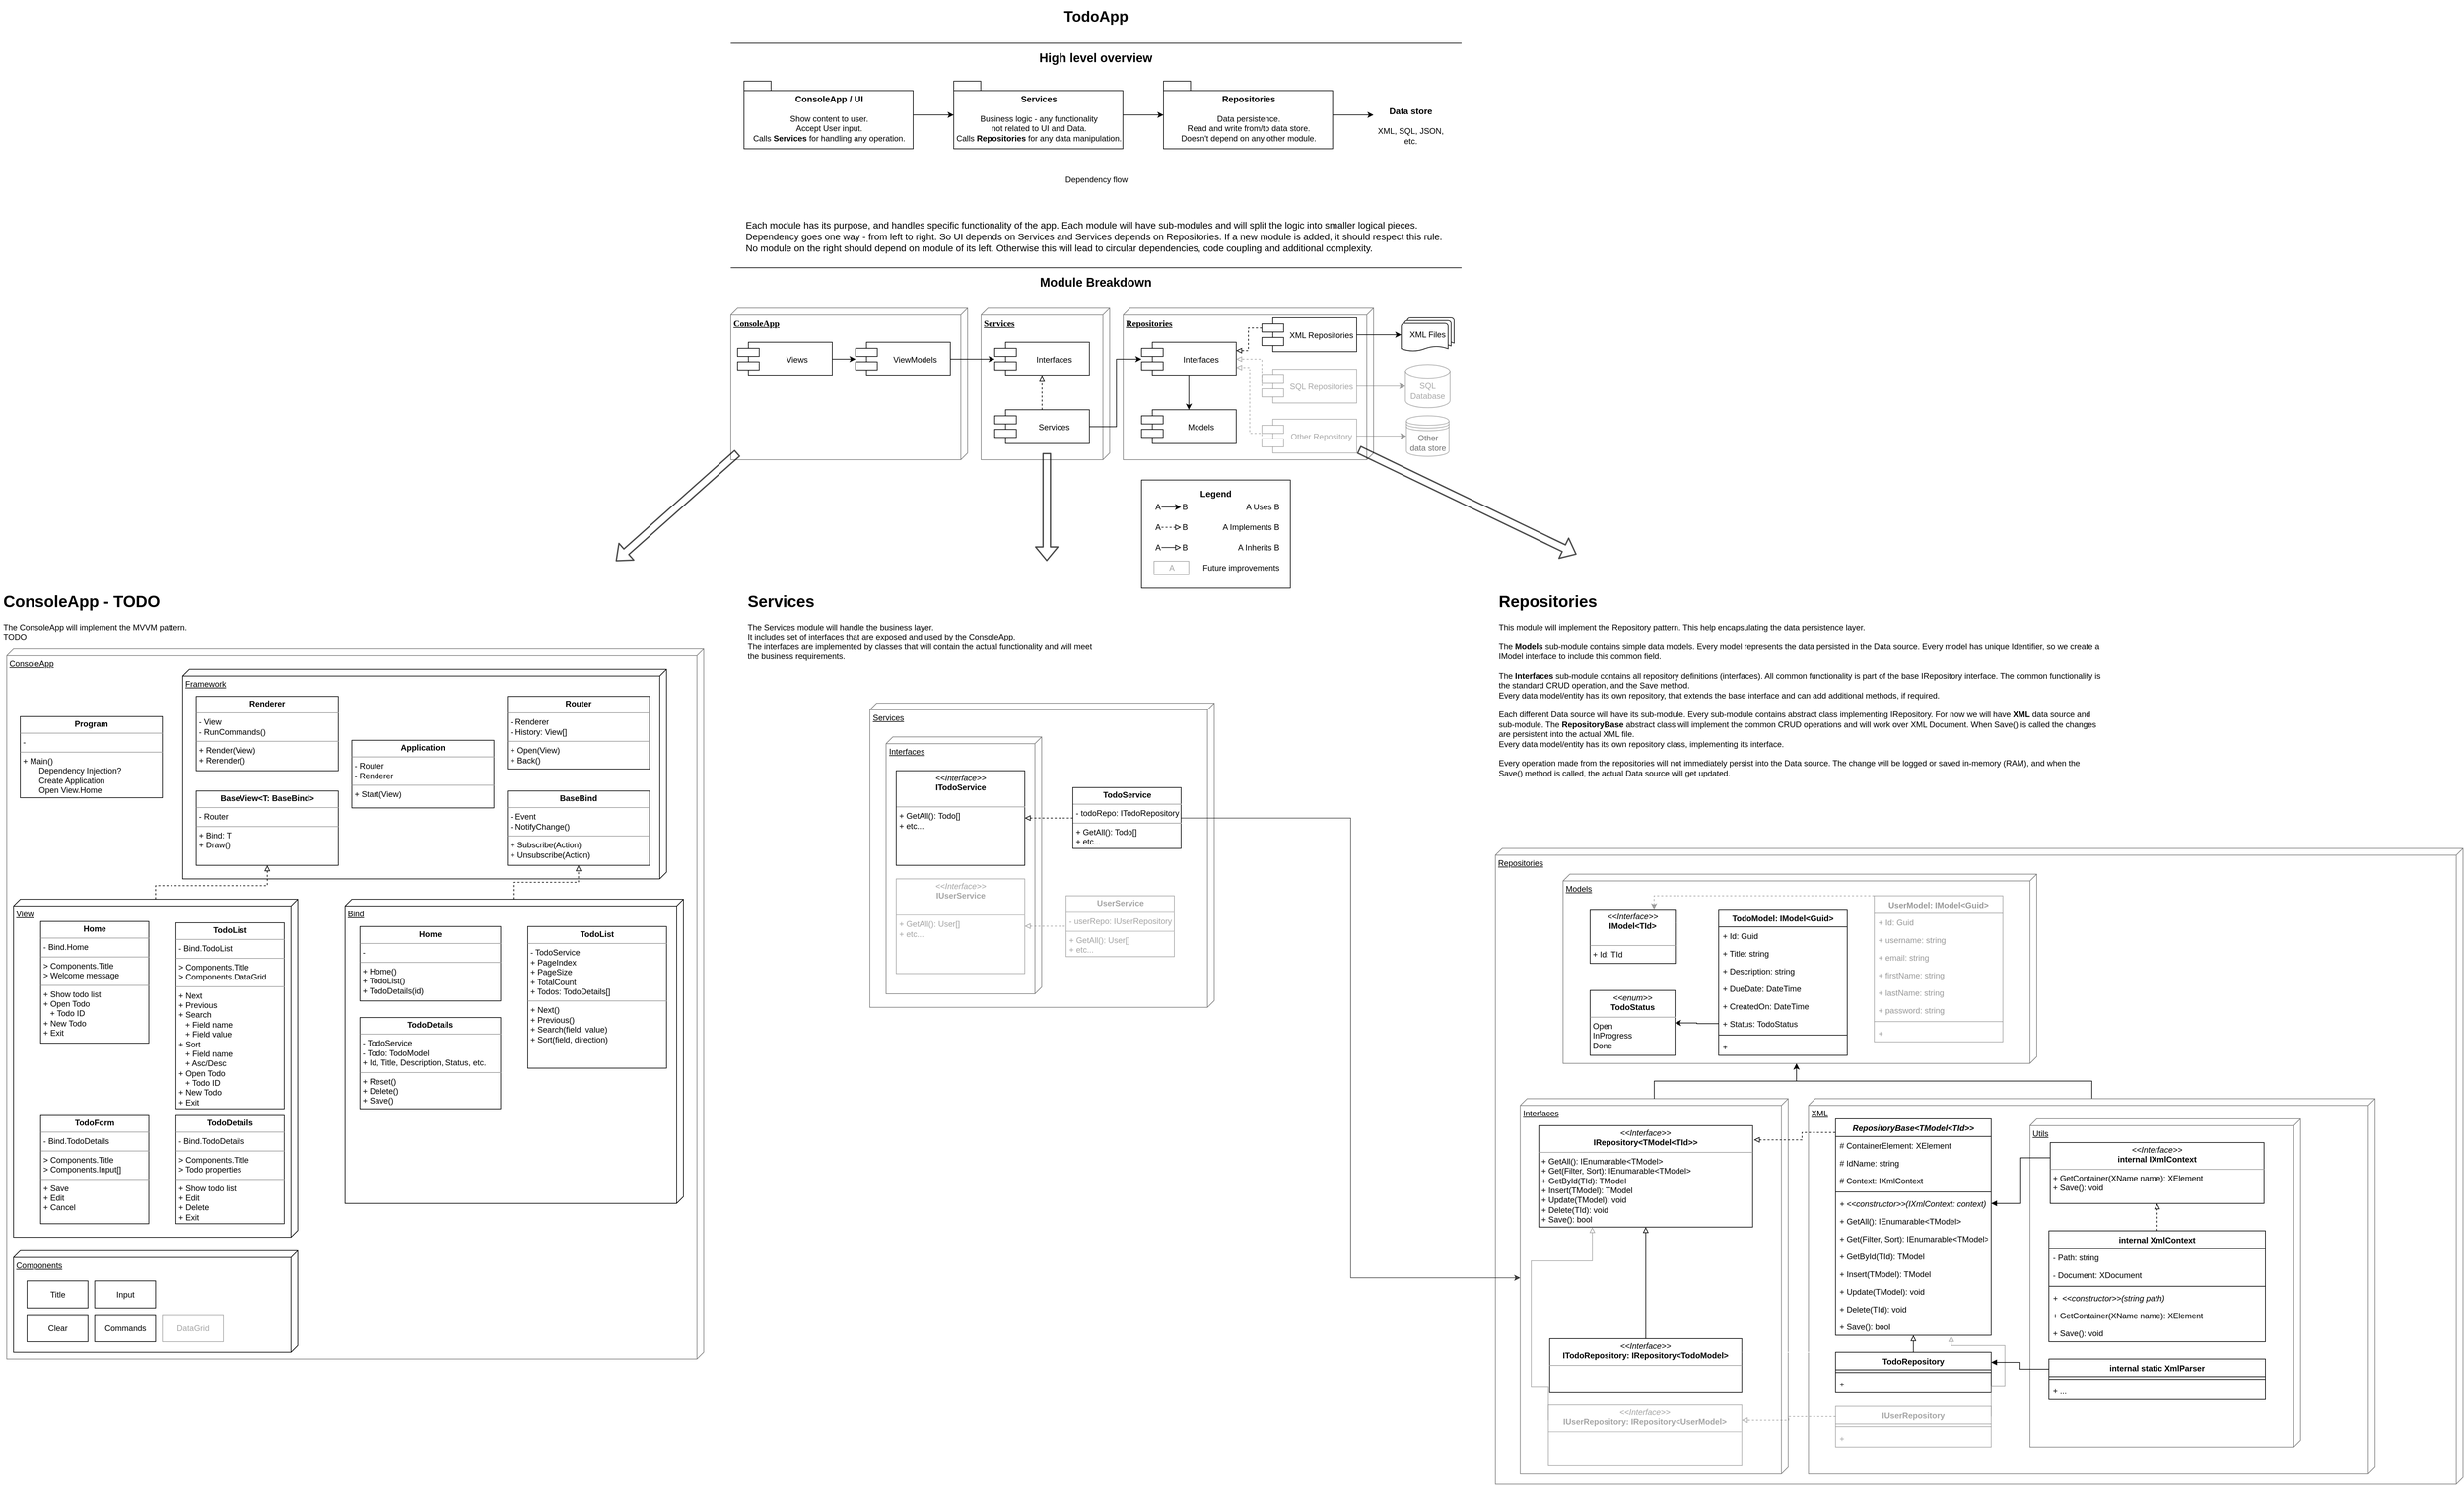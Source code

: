 <mxfile version="14.1.8" type="github">
  <diagram name="Page-1" id="5f0bae14-7c28-e335-631c-24af17079c00">
    <mxGraphModel dx="2522" dy="796" grid="1" gridSize="10" guides="1" tooltips="1" connect="1" arrows="1" fold="1" page="1" pageScale="1" pageWidth="1100" pageHeight="850" background="none" math="0" shadow="0">
      <root>
        <mxCell id="0" />
        <mxCell id="1" parent="0" />
        <mxCell id="Hf6axC6okhhk_GOs8BiA-9" value="Repositories" style="verticalAlign=top;align=left;spacingTop=8;spacingLeft=2;spacingRight=12;shape=cube;size=10;direction=south;fontStyle=4;html=1;strokeColor=#808080;" parent="1" vertex="1">
          <mxGeometry x="1140" y="1265" width="1430" height="940" as="geometry" />
        </mxCell>
        <mxCell id="Hf6axC6okhhk_GOs8BiA-10" value="Interfaces" style="verticalAlign=top;align=left;spacingTop=8;spacingLeft=2;spacingRight=12;shape=cube;size=10;direction=south;fontStyle=4;html=1;strokeColor=#808080;" parent="1" vertex="1">
          <mxGeometry x="1176.75" y="1635" width="396" height="555" as="geometry" />
        </mxCell>
        <mxCell id="aXafU3iH4kMMsSfXDqzR-27" value="" style="rounded=0;whiteSpace=wrap;html=1;" parent="1" vertex="1">
          <mxGeometry x="617" y="720" width="220" height="160" as="geometry" />
        </mxCell>
        <mxCell id="39150e848f15840c-1" value="&lt;font style=&quot;font-size: 13px&quot;&gt;&lt;b&gt;ConsoleApp&lt;/b&gt;&lt;/font&gt;" style="verticalAlign=top;align=left;spacingTop=8;spacingLeft=2;spacingRight=12;shape=cube;size=10;direction=south;fontStyle=4;html=1;rounded=0;shadow=0;comic=0;labelBackgroundColor=none;strokeWidth=1;fontFamily=Verdana;fontSize=12;strokeColor=#808080;" parent="1" vertex="1">
          <mxGeometry x="10" y="466" width="350" height="224" as="geometry" />
        </mxCell>
        <mxCell id="39150e848f15840c-2" value="&lt;b&gt;&lt;font style=&quot;font-size: 13px&quot;&gt;Services&lt;/font&gt;&lt;/b&gt;" style="verticalAlign=top;align=left;spacingTop=8;spacingLeft=2;spacingRight=12;shape=cube;size=10;direction=south;fontStyle=4;html=1;rounded=0;shadow=0;comic=0;labelBackgroundColor=none;strokeWidth=1;fontFamily=Verdana;fontSize=12;strokeColor=#808080;" parent="1" vertex="1">
          <mxGeometry x="380" y="466" width="190" height="224" as="geometry" />
        </mxCell>
        <mxCell id="39150e848f15840c-3" value="&lt;font style=&quot;font-size: 13px&quot;&gt;&lt;b&gt;Repositories&lt;/b&gt;&lt;/font&gt;" style="verticalAlign=top;align=left;spacingTop=8;spacingLeft=2;spacingRight=12;shape=cube;size=10;direction=south;fontStyle=4;html=1;rounded=0;shadow=0;comic=0;labelBackgroundColor=none;strokeWidth=1;fontFamily=Verdana;fontSize=12;strokeColor=#808080;" parent="1" vertex="1">
          <mxGeometry x="590" y="466" width="370" height="224" as="geometry" />
        </mxCell>
        <mxCell id="DyfukURyH_TfwYr2f_5J-4" style="edgeStyle=orthogonalEdgeStyle;rounded=0;orthogonalLoop=1;jettySize=auto;html=1;" parent="1" source="DyfukURyH_TfwYr2f_5J-1" target="DyfukURyH_TfwYr2f_5J-2" edge="1">
          <mxGeometry relative="1" as="geometry" />
        </mxCell>
        <mxCell id="DyfukURyH_TfwYr2f_5J-1" value="&lt;font style=&quot;font-size: 13px&quot;&gt;ConsoleApp / UI&lt;br&gt;&lt;/font&gt;&lt;br&gt;&lt;span style=&quot;font-weight: normal&quot;&gt;Show content to user.&lt;br&gt;Accept User input.&lt;br&gt;Calls &lt;/span&gt;Services&lt;span style=&quot;font-weight: normal&quot;&gt;&amp;nbsp;for handling any operation.&lt;/span&gt;" style="shape=folder;fontStyle=1;spacingTop=10;tabWidth=40;tabHeight=14;tabPosition=left;html=1;" parent="1" vertex="1">
          <mxGeometry x="29.5" y="130" width="250" height="100" as="geometry" />
        </mxCell>
        <mxCell id="DyfukURyH_TfwYr2f_5J-5" style="edgeStyle=orthogonalEdgeStyle;rounded=0;orthogonalLoop=1;jettySize=auto;html=1;" parent="1" source="DyfukURyH_TfwYr2f_5J-2" target="DyfukURyH_TfwYr2f_5J-3" edge="1">
          <mxGeometry relative="1" as="geometry" />
        </mxCell>
        <mxCell id="DyfukURyH_TfwYr2f_5J-2" value="&lt;font style=&quot;font-size: 13px&quot;&gt;Services&lt;br&gt;&lt;/font&gt;&lt;br&gt;&lt;span style=&quot;font-weight: normal&quot;&gt;Business logic - any functionality&lt;br&gt;not related to UI and Data.&lt;br&gt;Calls&amp;nbsp;&lt;/span&gt;Repositories &lt;span style=&quot;font-weight: normal&quot;&gt;for any data manipulation.&lt;/span&gt;" style="shape=folder;fontStyle=1;spacingTop=10;tabWidth=40;tabHeight=14;tabPosition=left;html=1;" parent="1" vertex="1">
          <mxGeometry x="339.5" y="130" width="250" height="100" as="geometry" />
        </mxCell>
        <mxCell id="mV1QOZqxOxAXT04KssM9-19" style="edgeStyle=orthogonalEdgeStyle;rounded=0;orthogonalLoop=1;jettySize=auto;html=1;entryX=0;entryY=0.5;entryDx=0;entryDy=0;" parent="1" source="DyfukURyH_TfwYr2f_5J-3" target="mV1QOZqxOxAXT04KssM9-40" edge="1">
          <mxGeometry relative="1" as="geometry">
            <mxPoint x="960" y="180" as="targetPoint" />
          </mxGeometry>
        </mxCell>
        <mxCell id="DyfukURyH_TfwYr2f_5J-3" value="&lt;font style=&quot;font-size: 13px&quot;&gt;Repositories&lt;/font&gt;&lt;br&gt;&lt;br&gt;&lt;span style=&quot;font-weight: normal&quot;&gt;Data &lt;/span&gt;&lt;span style=&quot;font-weight: 400&quot;&gt;persistence&lt;/span&gt;&lt;span style=&quot;font-weight: normal&quot;&gt;.&lt;/span&gt;&lt;br&gt;&lt;span style=&quot;font-weight: normal&quot;&gt;Read and write from/to data store.&lt;/span&gt;&lt;br&gt;&lt;span style=&quot;font-weight: normal&quot;&gt;Doesn&#39;t depend on any other module.&lt;/span&gt;" style="shape=folder;fontStyle=1;spacingTop=10;tabWidth=40;tabHeight=14;tabPosition=left;html=1;" parent="1" vertex="1">
          <mxGeometry x="649.5" y="130" width="250" height="100" as="geometry" />
        </mxCell>
        <mxCell id="DyfukURyH_TfwYr2f_5J-6" value="" style="line;strokeWidth=1;fillColor=none;align=left;verticalAlign=middle;spacingTop=-1;spacingLeft=3;spacingRight=3;rotatable=0;labelPosition=right;points=[];portConstraint=eastwest;" parent="1" vertex="1">
          <mxGeometry x="10" y="402" width="1080" height="8" as="geometry" />
        </mxCell>
        <mxCell id="DyfukURyH_TfwYr2f_5J-9" value="TodoApp" style="text;html=1;strokeColor=none;fillColor=none;align=center;verticalAlign=middle;whiteSpace=wrap;rounded=0;fontSize=22;fontStyle=1" parent="1" vertex="1">
          <mxGeometry x="490" y="10" width="120" height="50" as="geometry" />
        </mxCell>
        <mxCell id="DyfukURyH_TfwYr2f_5J-10" value="" style="line;strokeWidth=1;fillColor=none;align=left;verticalAlign=middle;spacingTop=-1;spacingLeft=3;spacingRight=3;rotatable=0;labelPosition=right;points=[];portConstraint=eastwest;" parent="1" vertex="1">
          <mxGeometry x="10" y="70" width="1080" height="8" as="geometry" />
        </mxCell>
        <mxCell id="DyfukURyH_TfwYr2f_5J-11" value="High level overview" style="text;html=1;strokeColor=none;fillColor=none;align=center;verticalAlign=middle;whiteSpace=wrap;rounded=0;fontSize=18;fontStyle=1" parent="1" vertex="1">
          <mxGeometry x="412" y="78" width="275" height="36" as="geometry" />
        </mxCell>
        <mxCell id="DyfukURyH_TfwYr2f_5J-12" value="&lt;font style=&quot;font-size: 14px&quot;&gt;Each module has its purpose, and handles specific functionality of the app. Each module will have sub-modules and will split the logic into smaller logical pieces.&lt;br style=&quot;font-size: 14px&quot;&gt;Dependency goes one way - from left to right. So UI depends on Services and Services depends on Repositories. If a new module is added, it should respect this rule.&lt;br style=&quot;font-size: 14px&quot;&gt;No module on the right should depend on module of its left. Otherwise this will lead to circular dependencies, code coupling and additional complexity.&lt;/font&gt;" style="text;html=1;strokeColor=none;fillColor=none;align=left;verticalAlign=middle;whiteSpace=wrap;rounded=0;fontSize=14;" parent="1" vertex="1">
          <mxGeometry x="30" y="320" width="1040" height="80" as="geometry" />
        </mxCell>
        <mxCell id="DyfukURyH_TfwYr2f_5J-14" value="Module Breakdown" style="text;html=1;strokeColor=none;fillColor=none;align=center;verticalAlign=middle;whiteSpace=wrap;rounded=0;fontSize=18;fontStyle=1" parent="1" vertex="1">
          <mxGeometry x="412" y="410" width="275" height="36" as="geometry" />
        </mxCell>
        <mxCell id="mV1QOZqxOxAXT04KssM9-5" value="Views" style="shape=component;align=center;spacingLeft=36;" parent="1" vertex="1">
          <mxGeometry x="20" y="516" width="140" height="50" as="geometry" />
        </mxCell>
        <mxCell id="mV1QOZqxOxAXT04KssM9-8" style="edgeStyle=orthogonalEdgeStyle;rounded=0;orthogonalLoop=1;jettySize=auto;html=1;entryX=1;entryY=0.5;entryDx=0;entryDy=0;startArrow=classic;startFill=1;endArrow=none;endFill=0;" parent="1" source="mV1QOZqxOxAXT04KssM9-6" target="mV1QOZqxOxAXT04KssM9-5" edge="1">
          <mxGeometry relative="1" as="geometry" />
        </mxCell>
        <mxCell id="mV1QOZqxOxAXT04KssM9-32" style="edgeStyle=orthogonalEdgeStyle;rounded=0;orthogonalLoop=1;jettySize=auto;html=1;exitX=1;exitY=0.5;exitDx=0;exitDy=0;entryX=0;entryY=0.5;entryDx=0;entryDy=0;" parent="1" source="mV1QOZqxOxAXT04KssM9-6" target="mV1QOZqxOxAXT04KssM9-22" edge="1">
          <mxGeometry relative="1" as="geometry">
            <mxPoint x="420" y="630" as="targetPoint" />
            <Array as="points">
              <mxPoint x="340" y="541" />
              <mxPoint x="340" y="541" />
            </Array>
          </mxGeometry>
        </mxCell>
        <mxCell id="mV1QOZqxOxAXT04KssM9-6" value="ViewModels" style="shape=component;align=center;spacingLeft=36;" parent="1" vertex="1">
          <mxGeometry x="194.5" y="516" width="140" height="50" as="geometry" />
        </mxCell>
        <mxCell id="mV1QOZqxOxAXT04KssM9-17" style="edgeStyle=orthogonalEdgeStyle;rounded=0;orthogonalLoop=1;jettySize=auto;html=1;entryX=0.5;entryY=1;entryDx=0;entryDy=0;dashed=1;" parent="1" edge="1">
          <mxGeometry relative="1" as="geometry">
            <mxPoint x="598" y="550" as="targetPoint" />
          </mxGeometry>
        </mxCell>
        <mxCell id="mV1QOZqxOxAXT04KssM9-22" value="Interfaces" style="shape=component;align=center;spacingLeft=36;" parent="1" vertex="1">
          <mxGeometry x="400" y="516" width="140" height="50" as="geometry" />
        </mxCell>
        <mxCell id="mV1QOZqxOxAXT04KssM9-28" style="edgeStyle=orthogonalEdgeStyle;rounded=0;orthogonalLoop=1;jettySize=auto;html=1;entryX=0.5;entryY=1;entryDx=0;entryDy=0;dashed=1;endArrow=block;endFill=0;" parent="1" source="mV1QOZqxOxAXT04KssM9-23" target="mV1QOZqxOxAXT04KssM9-22" edge="1">
          <mxGeometry relative="1" as="geometry" />
        </mxCell>
        <mxCell id="mV1QOZqxOxAXT04KssM9-30" style="edgeStyle=orthogonalEdgeStyle;rounded=0;orthogonalLoop=1;jettySize=auto;html=1;entryX=0;entryY=0.5;entryDx=0;entryDy=0;exitX=1;exitY=0.5;exitDx=0;exitDy=0;" parent="1" source="mV1QOZqxOxAXT04KssM9-23" target="mV1QOZqxOxAXT04KssM9-26" edge="1">
          <mxGeometry relative="1" as="geometry">
            <Array as="points">
              <mxPoint x="580" y="641" />
              <mxPoint x="580" y="541" />
            </Array>
          </mxGeometry>
        </mxCell>
        <mxCell id="mV1QOZqxOxAXT04KssM9-23" value="Services" style="shape=component;align=center;spacingLeft=36;" parent="1" vertex="1">
          <mxGeometry x="400" y="616" width="140" height="50" as="geometry" />
        </mxCell>
        <mxCell id="aXafU3iH4kMMsSfXDqzR-3" style="edgeStyle=orthogonalEdgeStyle;rounded=0;orthogonalLoop=1;jettySize=auto;html=1;exitX=0.5;exitY=1;exitDx=0;exitDy=0;entryX=0.5;entryY=0;entryDx=0;entryDy=0;" parent="1" source="mV1QOZqxOxAXT04KssM9-26" target="aXafU3iH4kMMsSfXDqzR-2" edge="1">
          <mxGeometry relative="1" as="geometry" />
        </mxCell>
        <mxCell id="mV1QOZqxOxAXT04KssM9-26" value="Interfaces" style="shape=component;align=center;spacingLeft=36;" parent="1" vertex="1">
          <mxGeometry x="617" y="516" width="140" height="50" as="geometry" />
        </mxCell>
        <mxCell id="mV1QOZqxOxAXT04KssM9-36" style="edgeStyle=orthogonalEdgeStyle;rounded=0;orthogonalLoop=1;jettySize=auto;html=1;exitX=1;exitY=0.5;exitDx=0;exitDy=0;entryX=0;entryY=0.5;entryDx=0;entryDy=0;entryPerimeter=0;" parent="1" source="mV1QOZqxOxAXT04KssM9-27" target="mV1QOZqxOxAXT04KssM9-35" edge="1">
          <mxGeometry relative="1" as="geometry" />
        </mxCell>
        <mxCell id="aXafU3iH4kMMsSfXDqzR-1" style="edgeStyle=orthogonalEdgeStyle;rounded=0;orthogonalLoop=1;jettySize=auto;html=1;exitX=0;exitY=0.3;exitDx=0;exitDy=0;entryX=1;entryY=0.25;entryDx=0;entryDy=0;dashed=1;endArrow=block;endFill=0;" parent="1" source="mV1QOZqxOxAXT04KssM9-27" target="mV1QOZqxOxAXT04KssM9-26" edge="1">
          <mxGeometry relative="1" as="geometry" />
        </mxCell>
        <mxCell id="mV1QOZqxOxAXT04KssM9-27" value="XML Repositories" style="shape=component;align=center;spacingLeft=36;" parent="1" vertex="1">
          <mxGeometry x="795" y="480" width="140" height="50" as="geometry" />
        </mxCell>
        <mxCell id="mV1QOZqxOxAXT04KssM9-34" style="edgeStyle=orthogonalEdgeStyle;rounded=0;orthogonalLoop=1;jettySize=auto;html=1;exitX=0;exitY=0.5;exitDx=0;exitDy=0;entryX=1;entryY=0.5;entryDx=0;entryDy=0;dashed=1;endArrow=block;endFill=0;textOpacity=60;opacity=60;strokeColor=#707070;fontColor=#707070;" parent="1" source="mV1QOZqxOxAXT04KssM9-33" target="mV1QOZqxOxAXT04KssM9-26" edge="1">
          <mxGeometry relative="1" as="geometry">
            <Array as="points">
              <mxPoint x="795" y="541" />
            </Array>
          </mxGeometry>
        </mxCell>
        <mxCell id="mV1QOZqxOxAXT04KssM9-38" style="edgeStyle=orthogonalEdgeStyle;rounded=0;orthogonalLoop=1;jettySize=auto;html=1;exitX=1;exitY=0.5;exitDx=0;exitDy=0;entryX=0;entryY=0.5;entryDx=0;entryDy=0;entryPerimeter=0;opacity=60;strokeColor=#707070;fontColor=#707070;" parent="1" source="mV1QOZqxOxAXT04KssM9-33" target="mV1QOZqxOxAXT04KssM9-37" edge="1">
          <mxGeometry relative="1" as="geometry" />
        </mxCell>
        <mxCell id="mV1QOZqxOxAXT04KssM9-33" value="SQL Repositories" style="shape=component;align=center;spacingLeft=36;labelBorderColor=none;textOpacity=60;opacity=60;strokeColor=#707070;fontColor=#707070;" parent="1" vertex="1">
          <mxGeometry x="795" y="556" width="140" height="50" as="geometry" />
        </mxCell>
        <mxCell id="mV1QOZqxOxAXT04KssM9-35" value="XML Files" style="strokeWidth=1;html=1;shape=mxgraph.flowchart.multi-document;whiteSpace=wrap;align=center;" parent="1" vertex="1">
          <mxGeometry x="1001" y="480" width="78" height="50" as="geometry" />
        </mxCell>
        <mxCell id="mV1QOZqxOxAXT04KssM9-37" value="&lt;br&gt;SQL Database" style="strokeWidth=1;html=1;shape=mxgraph.flowchart.database;whiteSpace=wrap;align=center;opacity=60;textOpacity=60;strokeColor=#707070;fontColor=#707070;" parent="1" vertex="1">
          <mxGeometry x="1007" y="549" width="66" height="64" as="geometry" />
        </mxCell>
        <mxCell id="mV1QOZqxOxAXT04KssM9-40" value="&lt;b style=&quot;font-size: 13px&quot;&gt;Data store&lt;br&gt;&lt;/b&gt;&lt;br&gt;XML, SQL, JSON, etc." style="shape=datastore;whiteSpace=wrap;html=1;strokeColor=#FFFFFF;strokeWidth=1;align=center;" parent="1" vertex="1">
          <mxGeometry x="960" y="130" width="110" height="100" as="geometry" />
        </mxCell>
        <mxCell id="mV1QOZqxOxAXT04KssM9-47" value="Dependency flow" style="html=1;shadow=0;dashed=0;align=center;verticalAlign=middle;shape=mxgraph.arrows2.arrow;dy=0.47;dx=42;notch=0;strokeColor=#FFFFFF;strokeWidth=1;" parent="1" vertex="1">
          <mxGeometry x="320" y="246" width="460" height="60" as="geometry" />
        </mxCell>
        <mxCell id="mV1QOZqxOxAXT04KssM9-53" style="edgeStyle=orthogonalEdgeStyle;rounded=0;orthogonalLoop=1;jettySize=auto;html=1;exitX=1;exitY=0.5;exitDx=0;exitDy=0;entryX=0;entryY=0.5;entryDx=0;entryDy=0;endArrow=classic;endFill=1;endSize=6;targetPerimeterSpacing=0;strokeWidth=1;fillColor=none;fontColor=#707070;opacity=60;spacing=1;strokeColor=#707070;" parent="1" source="mV1QOZqxOxAXT04KssM9-49" target="mV1QOZqxOxAXT04KssM9-50" edge="1">
          <mxGeometry relative="1" as="geometry" />
        </mxCell>
        <mxCell id="mV1QOZqxOxAXT04KssM9-54" style="edgeStyle=orthogonalEdgeStyle;rounded=0;orthogonalLoop=1;jettySize=auto;html=1;exitX=0;exitY=0.5;exitDx=0;exitDy=0;entryX=1;entryY=0.75;entryDx=0;entryDy=0;endArrow=block;endFill=0;endSize=6;targetPerimeterSpacing=0;strokeWidth=1;fillColor=none;fontColor=#707070;opacity=60;dashed=1;strokeColor=#707070;" parent="1" source="mV1QOZqxOxAXT04KssM9-49" target="mV1QOZqxOxAXT04KssM9-26" edge="1">
          <mxGeometry relative="1" as="geometry">
            <Array as="points">
              <mxPoint x="795" y="651" />
              <mxPoint x="777" y="651" />
              <mxPoint x="777" y="554" />
            </Array>
          </mxGeometry>
        </mxCell>
        <mxCell id="mV1QOZqxOxAXT04KssM9-49" value="Other Repository" style="shape=component;align=center;spacingLeft=36;labelBorderColor=none;textOpacity=60;opacity=60;strokeColor=#707070;fontColor=#707070;" parent="1" vertex="1">
          <mxGeometry x="795" y="630" width="140" height="50" as="geometry" />
        </mxCell>
        <mxCell id="mV1QOZqxOxAXT04KssM9-50" value="Other&lt;br&gt;data store" style="shape=datastore;whiteSpace=wrap;html=1;strokeColor=#707070;strokeWidth=1;opacity=60;align=center;fontColor=#707070;" parent="1" vertex="1">
          <mxGeometry x="1008.5" y="625" width="63" height="60" as="geometry" />
        </mxCell>
        <mxCell id="aXafU3iH4kMMsSfXDqzR-2" value="Models" style="shape=component;align=center;spacingLeft=36;" parent="1" vertex="1">
          <mxGeometry x="617" y="616" width="140" height="50" as="geometry" />
        </mxCell>
        <mxCell id="aXafU3iH4kMMsSfXDqzR-7" value="Legend" style="text;html=1;strokeColor=none;fillColor=none;align=center;verticalAlign=middle;whiteSpace=wrap;rounded=0;fontStyle=1;fontSize=13;" parent="1" vertex="1">
          <mxGeometry x="707" y="730" width="40" height="20" as="geometry" />
        </mxCell>
        <mxCell id="aXafU3iH4kMMsSfXDqzR-8" style="edgeStyle=orthogonalEdgeStyle;rounded=0;orthogonalLoop=1;jettySize=auto;html=1;exitX=1;exitY=0.5;exitDx=0;exitDy=0;entryX=0;entryY=0.5;entryDx=0;entryDy=0;" parent="1" source="aXafU3iH4kMMsSfXDqzR-11" target="aXafU3iH4kMMsSfXDqzR-13" edge="1">
          <mxGeometry relative="1" as="geometry">
            <mxPoint x="655" y="800" as="sourcePoint" />
            <mxPoint x="685" y="800" as="targetPoint" />
          </mxGeometry>
        </mxCell>
        <mxCell id="aXafU3iH4kMMsSfXDqzR-10" value="A Uses B" style="text;html=1;strokeColor=none;fillColor=none;align=right;verticalAlign=middle;whiteSpace=wrap;rounded=0;" parent="1" vertex="1">
          <mxGeometry x="753" y="750" width="70" height="20" as="geometry" />
        </mxCell>
        <mxCell id="aXafU3iH4kMMsSfXDqzR-11" value="A" style="text;html=1;strokeColor=none;fillColor=none;align=center;verticalAlign=middle;whiteSpace=wrap;rounded=0;" parent="1" vertex="1">
          <mxGeometry x="635.5" y="750" width="11" height="20" as="geometry" />
        </mxCell>
        <mxCell id="aXafU3iH4kMMsSfXDqzR-13" value="B" style="text;html=1;strokeColor=none;fillColor=none;align=center;verticalAlign=middle;whiteSpace=wrap;rounded=0;" parent="1" vertex="1">
          <mxGeometry x="675.5" y="750" width="11" height="20" as="geometry" />
        </mxCell>
        <mxCell id="aXafU3iH4kMMsSfXDqzR-22" style="edgeStyle=orthogonalEdgeStyle;rounded=0;orthogonalLoop=1;jettySize=auto;html=1;exitX=1;exitY=0.5;exitDx=0;exitDy=0;entryX=0;entryY=0.5;entryDx=0;entryDy=0;endArrow=block;endFill=0;dashed=1;" parent="1" source="aXafU3iH4kMMsSfXDqzR-23" target="aXafU3iH4kMMsSfXDqzR-24" edge="1">
          <mxGeometry relative="1" as="geometry">
            <mxPoint x="655" y="830" as="sourcePoint" />
            <mxPoint x="685" y="830" as="targetPoint" />
          </mxGeometry>
        </mxCell>
        <mxCell id="aXafU3iH4kMMsSfXDqzR-23" value="A" style="text;html=1;strokeColor=none;fillColor=none;align=center;verticalAlign=middle;whiteSpace=wrap;rounded=0;" parent="1" vertex="1">
          <mxGeometry x="635.5" y="780" width="11" height="20" as="geometry" />
        </mxCell>
        <mxCell id="aXafU3iH4kMMsSfXDqzR-24" value="B" style="text;html=1;strokeColor=none;fillColor=none;align=center;verticalAlign=middle;whiteSpace=wrap;rounded=0;" parent="1" vertex="1">
          <mxGeometry x="675.5" y="780" width="11" height="20" as="geometry" />
        </mxCell>
        <mxCell id="aXafU3iH4kMMsSfXDqzR-25" value="A Implements B" style="text;html=1;strokeColor=none;fillColor=none;align=right;verticalAlign=middle;whiteSpace=wrap;rounded=0;" parent="1" vertex="1">
          <mxGeometry x="733" y="780" width="90" height="20" as="geometry" />
        </mxCell>
        <mxCell id="aXafU3iH4kMMsSfXDqzR-29" value="Future improvements" style="text;html=1;strokeColor=none;fillColor=none;align=right;verticalAlign=middle;whiteSpace=wrap;rounded=0;" parent="1" vertex="1">
          <mxGeometry x="703" y="840" width="120" height="20" as="geometry" />
        </mxCell>
        <mxCell id="aXafU3iH4kMMsSfXDqzR-30" value="&lt;h1&gt;ConsoleApp - TODO&lt;/h1&gt;&lt;div&gt;The ConsoleApp will implement the MVVM pattern.&lt;/div&gt;&lt;div&gt;TODO&lt;/div&gt;" style="text;html=1;strokeColor=none;fillColor=none;spacing=5;spacingTop=-20;whiteSpace=wrap;overflow=hidden;rounded=0;" parent="1" vertex="1">
          <mxGeometry x="-1070" y="880" width="532" height="80" as="geometry" />
        </mxCell>
        <mxCell id="aXafU3iH4kMMsSfXDqzR-31" value="&lt;h1&gt;Services&lt;/h1&gt;&lt;div&gt;The Services module will handle the business layer.&lt;/div&gt;&lt;div&gt;It includes set of interfaces that are exposed and used by the ConsoleApp.&lt;/div&gt;&lt;div&gt;The interfaces are implemented by classes that will contain the actual functionality and will meet the business requirements.&lt;/div&gt;" style="text;html=1;strokeColor=none;fillColor=none;spacing=5;spacingTop=-20;whiteSpace=wrap;overflow=hidden;rounded=0;" parent="1" vertex="1">
          <mxGeometry x="30" y="880" width="532" height="180" as="geometry" />
        </mxCell>
        <mxCell id="aXafU3iH4kMMsSfXDqzR-32" value="&lt;h1&gt;Repositories&lt;/h1&gt;&lt;div&gt;This module will implement the Repository pattern. This help encapsulating the data persistence&amp;nbsp;layer.&lt;/div&gt;&lt;div&gt;&lt;br&gt;&lt;/div&gt;&lt;div&gt;The &lt;b&gt;Models &lt;/b&gt;sub-module contains simple data models. Every model represents the data persisted in the Data source. Every model has unique Identifier, so we create a IModel interface to include this common field.&lt;/div&gt;&lt;div&gt;&lt;br&gt;&lt;/div&gt;&lt;div&gt;The &lt;b&gt;Interfaces &lt;/b&gt;sub-module contains all repository definitions (interfaces). All common functionality is part of the base IRepository interface. The common functionality is the standard CRUD operation, and the Save method.&lt;/div&gt;&lt;div&gt;Every data model/entity has its own repository, that &lt;span&gt;extends the base interface and can add additional methods, if required.&lt;/span&gt;&lt;/div&gt;&lt;div&gt;&lt;br&gt;&lt;/div&gt;&lt;div&gt;Each different Data source will have its sub-module. Every sub-module contains abstract class implementing IRepository. For now we will have &lt;b&gt;XML &lt;/b&gt;data source and sub-module. The &lt;b&gt;RepositoryBase &lt;/b&gt;abstract class will implement the common CRUD operations and will work over XML Document. When Save() is called the changes are persistent into the actual XML file.&lt;/div&gt;&lt;div&gt;Every data model/entity has its own repository class, implementing its interface.&lt;/div&gt;&lt;div&gt;&lt;br&gt;&lt;/div&gt;&lt;div&gt;Every operation made from the repositories will not immediately persist into the Data source. The change will be logged or saved in-memory (RAM), and when the Save() method is called, the actual Data source will get updated.&lt;/div&gt;" style="text;html=1;strokeColor=none;fillColor=none;spacing=5;spacingTop=-20;whiteSpace=wrap;overflow=hidden;rounded=0;" parent="1" vertex="1">
          <mxGeometry x="1140" y="880" width="900" height="280" as="geometry" />
        </mxCell>
        <mxCell id="Hf6axC6okhhk_GOs8BiA-2" value="Services" style="verticalAlign=top;align=left;spacingTop=8;spacingLeft=2;spacingRight=12;shape=cube;size=10;direction=south;fontStyle=4;html=1;strokeColor=#808080;" parent="1" vertex="1">
          <mxGeometry x="215.5" y="1050" width="509" height="450" as="geometry" />
        </mxCell>
        <mxCell id="Hf6axC6okhhk_GOs8BiA-3" value="Interfaces" style="verticalAlign=top;align=left;spacingTop=8;spacingLeft=2;spacingRight=12;shape=cube;size=10;direction=south;fontStyle=4;html=1;strokeColor=#808080;" parent="1" vertex="1">
          <mxGeometry x="239.5" y="1100" width="230" height="380" as="geometry" />
        </mxCell>
        <mxCell id="Hf6axC6okhhk_GOs8BiA-5" value="&lt;p style=&quot;margin: 0px ; margin-top: 4px ; text-align: center&quot;&gt;&lt;i&gt;&amp;lt;&amp;lt;Interface&amp;gt;&amp;gt;&lt;/i&gt;&lt;br&gt;&lt;b&gt;ITodoService&lt;/b&gt;&lt;/p&gt;&lt;p style=&quot;margin: 0px ; margin-left: 4px&quot;&gt;&lt;br&gt;&lt;/p&gt;&lt;hr size=&quot;1&quot;&gt;&lt;p style=&quot;margin: 0px ; margin-left: 4px&quot;&gt;+ GetAll(): Todo[]&lt;br&gt;+ etc...&lt;/p&gt;" style="verticalAlign=top;align=left;overflow=fill;fontSize=12;fontFamily=Helvetica;html=1;" parent="1" vertex="1">
          <mxGeometry x="254.5" y="1150" width="190" height="140" as="geometry" />
        </mxCell>
        <mxCell id="Hf6axC6okhhk_GOs8BiA-6" value="&lt;p style=&quot;margin: 0px ; margin-top: 4px ; text-align: center&quot;&gt;&lt;i&gt;&amp;lt;&amp;lt;Interface&amp;gt;&amp;gt;&lt;/i&gt;&lt;br&gt;&lt;b&gt;IUserService&lt;/b&gt;&lt;/p&gt;&lt;p style=&quot;margin: 0px ; margin-left: 4px&quot;&gt;&lt;br&gt;&lt;/p&gt;&lt;hr size=&quot;1&quot;&gt;&lt;p style=&quot;margin: 0px ; margin-left: 4px&quot;&gt;+ GetAll(): User[]&lt;br&gt;+ etc...&lt;/p&gt;" style="verticalAlign=top;align=left;overflow=fill;fontSize=12;fontFamily=Helvetica;html=1;opacity=70;strokeColor=#808080;textOpacity=70;fontColor=#808080;" parent="1" vertex="1">
          <mxGeometry x="254.5" y="1310" width="190" height="140" as="geometry" />
        </mxCell>
        <mxCell id="Hf6axC6okhhk_GOs8BiA-7" value="&lt;p style=&quot;margin: 0px ; margin-top: 4px ; text-align: center&quot;&gt;&lt;b&gt;TodoService&lt;/b&gt;&lt;/p&gt;&lt;hr size=&quot;1&quot;&gt;&lt;p style=&quot;margin: 0px ; margin-left: 4px&quot;&gt;- todoRepo: ITodoRepository&lt;/p&gt;&lt;hr size=&quot;1&quot;&gt;&lt;p style=&quot;margin: 0px ; margin-left: 4px&quot;&gt;+ GetAll(): Todo[]&lt;/p&gt;&lt;p style=&quot;margin: 0px ; margin-left: 4px&quot;&gt;+ etc...&lt;/p&gt;" style="verticalAlign=top;align=left;overflow=fill;fontSize=12;fontFamily=Helvetica;html=1;" parent="1" vertex="1">
          <mxGeometry x="515.5" y="1175" width="160" height="90" as="geometry" />
        </mxCell>
        <mxCell id="Hf6axC6okhhk_GOs8BiA-8" value="&lt;p style=&quot;margin: 0px ; margin-top: 4px ; text-align: center&quot;&gt;&lt;b&gt;UserService&lt;/b&gt;&lt;/p&gt;&lt;hr size=&quot;1&quot;&gt;&lt;p style=&quot;margin: 0px ; margin-left: 4px&quot;&gt;- userRepo: IUserRepository&lt;/p&gt;&lt;hr size=&quot;1&quot;&gt;&lt;p style=&quot;margin: 0px ; margin-left: 4px&quot;&gt;+ GetAll(): User[]&lt;/p&gt;&lt;p style=&quot;margin: 0px ; margin-left: 4px&quot;&gt;+ etc...&lt;/p&gt;" style="verticalAlign=top;align=left;overflow=fill;fontSize=12;fontFamily=Helvetica;html=1;opacity=70;strokeColor=#808080;textOpacity=70;fontColor=#808080;" parent="1" vertex="1">
          <mxGeometry x="505.5" y="1335" width="160" height="90" as="geometry" />
        </mxCell>
        <mxCell id="AVWZLnaALgfRunMzj7om-76" value="" style="edgeStyle=orthogonalEdgeStyle;rounded=0;orthogonalLoop=1;jettySize=auto;html=1;startArrow=none;startFill=0;endArrow=classic;endFill=1;strokeWidth=1;fontColor=#808080;entryX=0;entryY=0;entryDx=280;entryDy=355;entryPerimeter=0;" parent="1" source="Hf6axC6okhhk_GOs8BiA-10" target="AVWZLnaALgfRunMzj7om-42" edge="1">
          <mxGeometry relative="1" as="geometry" />
        </mxCell>
        <mxCell id="Hf6axC6okhhk_GOs8BiA-11" value="&lt;p style=&quot;margin: 0px ; margin-top: 4px ; text-align: center&quot;&gt;&lt;i&gt;&amp;lt;&amp;lt;Interface&amp;gt;&amp;gt;&lt;/i&gt;&lt;br&gt;&lt;b&gt;IRepository&amp;lt;TModel&amp;lt;TId&amp;gt;&amp;gt;&lt;/b&gt;&lt;/p&gt;&lt;hr size=&quot;1&quot;&gt;&lt;p style=&quot;margin: 0px ; margin-left: 4px&quot;&gt;+ GetAll(): IEnumarable&amp;lt;TModel&amp;gt;&lt;br&gt;+ Get(Filter, Sort): IEnumarable&amp;lt;TModel&amp;gt;&lt;/p&gt;&lt;p style=&quot;margin: 0px ; margin-left: 4px&quot;&gt;+ GetById(TId): TModel&lt;/p&gt;&lt;p style=&quot;margin: 0px ; margin-left: 4px&quot;&gt;+ Insert(TModel): TModel&lt;/p&gt;&lt;p style=&quot;margin: 0px ; margin-left: 4px&quot;&gt;+ Update(TModel): void&lt;/p&gt;&lt;p style=&quot;margin: 0px ; margin-left: 4px&quot;&gt;+ Delete(TId): void&lt;/p&gt;&lt;p style=&quot;margin: 0px ; margin-left: 4px&quot;&gt;+ Save(): bool&lt;/p&gt;" style="verticalAlign=top;align=left;overflow=fill;fontSize=12;fontFamily=Helvetica;html=1;" parent="1" vertex="1">
          <mxGeometry x="1204.25" y="1675" width="316" height="150" as="geometry" />
        </mxCell>
        <mxCell id="AVWZLnaALgfRunMzj7om-30" value="" style="edgeStyle=orthogonalEdgeStyle;rounded=0;orthogonalLoop=1;jettySize=auto;html=1;startArrow=none;startFill=0;endArrow=block;endFill=0;strokeWidth=1;fontColor=#808080;" parent="1" source="Hf6axC6okhhk_GOs8BiA-12" target="Hf6axC6okhhk_GOs8BiA-11" edge="1">
          <mxGeometry relative="1" as="geometry" />
        </mxCell>
        <mxCell id="Hf6axC6okhhk_GOs8BiA-12" value="&lt;p style=&quot;margin: 0px ; margin-top: 4px ; text-align: center&quot;&gt;&lt;i&gt;&amp;lt;&amp;lt;Interface&amp;gt;&amp;gt;&lt;/i&gt;&lt;br&gt;&lt;b&gt;ITodoRepository: IRepository&amp;lt;TodoModel&amp;gt;&lt;/b&gt;&lt;/p&gt;&lt;hr size=&quot;1&quot;&gt;&lt;p style=&quot;margin: 0px ; margin-left: 4px&quot;&gt;&lt;br&gt;&lt;/p&gt;" style="verticalAlign=top;align=left;overflow=fill;fontSize=12;fontFamily=Helvetica;html=1;" parent="1" vertex="1">
          <mxGeometry x="1220.25" y="1990" width="284" height="80" as="geometry" />
        </mxCell>
        <mxCell id="Hf6axC6okhhk_GOs8BiA-16" style="edgeStyle=orthogonalEdgeStyle;rounded=0;orthogonalLoop=1;jettySize=auto;html=1;exitX=0;exitY=0.25;exitDx=0;exitDy=0;entryX=0.25;entryY=1;entryDx=0;entryDy=0;endArrow=block;endFill=0;opacity=70;strokeColor=#808080;" parent="1" source="Hf6axC6okhhk_GOs8BiA-14" target="Hf6axC6okhhk_GOs8BiA-11" edge="1">
          <mxGeometry relative="1" as="geometry">
            <Array as="points">
              <mxPoint x="1218" y="2062" />
              <mxPoint x="1193" y="2062" />
              <mxPoint x="1193" y="1875" />
              <mxPoint x="1283" y="1875" />
            </Array>
          </mxGeometry>
        </mxCell>
        <mxCell id="AVWZLnaALgfRunMzj7om-78" value="" style="edgeStyle=orthogonalEdgeStyle;rounded=0;orthogonalLoop=1;jettySize=auto;html=1;startArrow=none;startFill=0;endArrow=classic;endFill=1;strokeWidth=1;fontColor=#808080;entryX=0;entryY=0;entryDx=280;entryDy=355;entryPerimeter=0;" parent="1" source="Hf6axC6okhhk_GOs8BiA-17" target="AVWZLnaALgfRunMzj7om-42" edge="1">
          <mxGeometry relative="1" as="geometry" />
        </mxCell>
        <mxCell id="Hf6axC6okhhk_GOs8BiA-17" value="XML" style="verticalAlign=top;align=left;spacingTop=8;spacingLeft=2;spacingRight=12;shape=cube;size=10;direction=south;fontStyle=4;html=1;strokeColor=#808080;" parent="1" vertex="1">
          <mxGeometry x="1602.75" y="1635" width="837.25" height="555" as="geometry" />
        </mxCell>
        <mxCell id="Hf6axC6okhhk_GOs8BiA-18" value="RepositoryBase&lt;TModel&lt;TId&gt;&gt;" style="swimlane;fontStyle=3;align=center;verticalAlign=top;childLayout=stackLayout;horizontal=1;startSize=26;horizontalStack=0;resizeParent=1;resizeParentMax=0;resizeLast=0;collapsible=1;marginBottom=0;" parent="1" vertex="1">
          <mxGeometry x="1642.75" y="1665" width="230" height="320" as="geometry" />
        </mxCell>
        <mxCell id="Hf6axC6okhhk_GOs8BiA-21" value="# ContainerElement: XElement" style="text;strokeColor=none;fillColor=none;align=left;verticalAlign=top;spacingLeft=4;spacingRight=4;overflow=hidden;rotatable=0;points=[[0,0.5],[1,0.5]];portConstraint=eastwest;" parent="Hf6axC6okhhk_GOs8BiA-18" vertex="1">
          <mxGeometry y="26" width="230" height="26" as="geometry" />
        </mxCell>
        <mxCell id="AVWZLnaALgfRunMzj7om-108" value="# IdName: string" style="text;strokeColor=none;fillColor=none;align=left;verticalAlign=top;spacingLeft=4;spacingRight=4;overflow=hidden;rotatable=0;points=[[0,0.5],[1,0.5]];portConstraint=eastwest;" parent="Hf6axC6okhhk_GOs8BiA-18" vertex="1">
          <mxGeometry y="52" width="230" height="26" as="geometry" />
        </mxCell>
        <mxCell id="AVWZLnaALgfRunMzj7om-107" value="# Context: IXmlContext" style="text;strokeColor=none;fillColor=none;align=left;verticalAlign=top;spacingLeft=4;spacingRight=4;overflow=hidden;rotatable=0;points=[[0,0.5],[1,0.5]];portConstraint=eastwest;" parent="Hf6axC6okhhk_GOs8BiA-18" vertex="1">
          <mxGeometry y="78" width="230" height="26" as="geometry" />
        </mxCell>
        <mxCell id="Hf6axC6okhhk_GOs8BiA-20" value="" style="line;strokeWidth=1;fillColor=none;align=left;verticalAlign=middle;spacingTop=-1;spacingLeft=3;spacingRight=3;rotatable=0;labelPosition=right;points=[];portConstraint=eastwest;" parent="Hf6axC6okhhk_GOs8BiA-18" vertex="1">
          <mxGeometry y="104" width="230" height="8" as="geometry" />
        </mxCell>
        <mxCell id="AVWZLnaALgfRunMzj7om-9" value="+ &lt;&lt;constructor&gt;&gt;(IXmlContext: context)&#xa;" style="text;strokeColor=none;fillColor=none;align=left;verticalAlign=top;spacingLeft=4;spacingRight=4;overflow=hidden;rotatable=0;points=[[0,0.5],[1,0.5]];portConstraint=eastwest;fontStyle=2" parent="Hf6axC6okhhk_GOs8BiA-18" vertex="1">
          <mxGeometry y="112" width="230" height="26" as="geometry" />
        </mxCell>
        <mxCell id="AVWZLnaALgfRunMzj7om-109" value="+ GetAll(): IEnumarable&lt;TModel&gt;&#xa;" style="text;strokeColor=none;fillColor=none;align=left;verticalAlign=top;spacingLeft=4;spacingRight=4;overflow=hidden;rotatable=0;points=[[0,0.5],[1,0.5]];portConstraint=eastwest;" parent="Hf6axC6okhhk_GOs8BiA-18" vertex="1">
          <mxGeometry y="138" width="230" height="26" as="geometry" />
        </mxCell>
        <mxCell id="AVWZLnaALgfRunMzj7om-15" value="+ Get(Filter, Sort): IEnumarable&lt;TModel&gt;&#xa;" style="text;strokeColor=none;fillColor=none;align=left;verticalAlign=top;spacingLeft=4;spacingRight=4;overflow=hidden;rotatable=0;points=[[0,0.5],[1,0.5]];portConstraint=eastwest;" parent="Hf6axC6okhhk_GOs8BiA-18" vertex="1">
          <mxGeometry y="164" width="230" height="26" as="geometry" />
        </mxCell>
        <mxCell id="AVWZLnaALgfRunMzj7om-10" value="+ GetById(TId): TModel&#xa;" style="text;strokeColor=none;fillColor=none;align=left;verticalAlign=top;spacingLeft=4;spacingRight=4;overflow=hidden;rotatable=0;points=[[0,0.5],[1,0.5]];portConstraint=eastwest;" parent="Hf6axC6okhhk_GOs8BiA-18" vertex="1">
          <mxGeometry y="190" width="230" height="26" as="geometry" />
        </mxCell>
        <mxCell id="AVWZLnaALgfRunMzj7om-11" value="+ Insert(TModel): TModel&#xa;" style="text;strokeColor=none;fillColor=none;align=left;verticalAlign=top;spacingLeft=4;spacingRight=4;overflow=hidden;rotatable=0;points=[[0,0.5],[1,0.5]];portConstraint=eastwest;" parent="Hf6axC6okhhk_GOs8BiA-18" vertex="1">
          <mxGeometry y="216" width="230" height="26" as="geometry" />
        </mxCell>
        <mxCell id="AVWZLnaALgfRunMzj7om-12" value="+ Update(TModel): void&#xa;" style="text;strokeColor=none;fillColor=none;align=left;verticalAlign=top;spacingLeft=4;spacingRight=4;overflow=hidden;rotatable=0;points=[[0,0.5],[1,0.5]];portConstraint=eastwest;" parent="Hf6axC6okhhk_GOs8BiA-18" vertex="1">
          <mxGeometry y="242" width="230" height="26" as="geometry" />
        </mxCell>
        <mxCell id="AVWZLnaALgfRunMzj7om-13" value="+ Delete(TId): void&#xa;" style="text;strokeColor=none;fillColor=none;align=left;verticalAlign=top;spacingLeft=4;spacingRight=4;overflow=hidden;rotatable=0;points=[[0,0.5],[1,0.5]];portConstraint=eastwest;" parent="Hf6axC6okhhk_GOs8BiA-18" vertex="1">
          <mxGeometry y="268" width="230" height="26" as="geometry" />
        </mxCell>
        <mxCell id="AVWZLnaALgfRunMzj7om-14" value="+ Save(): bool" style="text;strokeColor=none;fillColor=none;align=left;verticalAlign=top;spacingLeft=4;spacingRight=4;overflow=hidden;rotatable=0;points=[[0,0.5],[1,0.5]];portConstraint=eastwest;" parent="Hf6axC6okhhk_GOs8BiA-18" vertex="1">
          <mxGeometry y="294" width="230" height="26" as="geometry" />
        </mxCell>
        <mxCell id="AVWZLnaALgfRunMzj7om-1" value="A" style="rounded=0;whiteSpace=wrap;html=1;strokeWidth=1;opacity=70;strokeColor=#808080;textOpacity=70;fontColor=#808080;" parent="1" vertex="1">
          <mxGeometry x="635.5" y="840" width="51.5" height="20" as="geometry" />
        </mxCell>
        <mxCell id="AVWZLnaALgfRunMzj7om-2" style="edgeStyle=orthogonalEdgeStyle;rounded=0;orthogonalLoop=1;jettySize=auto;html=1;exitX=1;exitY=0.5;exitDx=0;exitDy=0;entryX=0;entryY=0.5;entryDx=0;entryDy=0;endArrow=none;endFill=0;dashed=1;startArrow=block;startFill=0;" parent="1" source="Hf6axC6okhhk_GOs8BiA-5" target="Hf6axC6okhhk_GOs8BiA-7" edge="1">
          <mxGeometry relative="1" as="geometry">
            <mxPoint x="509" y="780" as="sourcePoint" />
            <mxPoint x="538.5" y="780" as="targetPoint" />
          </mxGeometry>
        </mxCell>
        <mxCell id="AVWZLnaALgfRunMzj7om-4" style="edgeStyle=orthogonalEdgeStyle;rounded=0;orthogonalLoop=1;jettySize=auto;html=1;exitX=1;exitY=0.5;exitDx=0;exitDy=0;entryX=0;entryY=0.5;entryDx=0;entryDy=0;endArrow=none;endFill=0;dashed=1;startArrow=block;startFill=0;strokeColor=#808080;opacity=70;" parent="1" source="Hf6axC6okhhk_GOs8BiA-6" target="Hf6axC6okhhk_GOs8BiA-8" edge="1">
          <mxGeometry relative="1" as="geometry">
            <mxPoint x="454.5" y="1230" as="sourcePoint" />
            <mxPoint x="525.5" y="1230" as="targetPoint" />
          </mxGeometry>
        </mxCell>
        <mxCell id="AVWZLnaALgfRunMzj7om-6" style="edgeStyle=orthogonalEdgeStyle;rounded=0;orthogonalLoop=1;jettySize=auto;html=1;exitX=1.006;exitY=0.14;exitDx=0;exitDy=0;endArrow=none;endFill=0;dashed=1;startArrow=block;startFill=0;exitPerimeter=0;" parent="1" source="Hf6axC6okhhk_GOs8BiA-11" edge="1">
          <mxGeometry relative="1" as="geometry">
            <mxPoint x="1947.75" y="915" as="sourcePoint" />
            <mxPoint x="1643.25" y="1685" as="targetPoint" />
            <Array as="points">
              <mxPoint x="1593.25" y="1696" />
              <mxPoint x="1593.25" y="1685" />
            </Array>
          </mxGeometry>
        </mxCell>
        <mxCell id="AVWZLnaALgfRunMzj7om-29" value="" style="edgeStyle=orthogonalEdgeStyle;rounded=0;orthogonalLoop=1;jettySize=auto;html=1;startArrow=none;startFill=0;endArrow=block;endFill=0;fontColor=#808080;entryX=0.5;entryY=1;entryDx=0;entryDy=0;entryPerimeter=0;exitX=0.5;exitY=0;exitDx=0;exitDy=0;" parent="1" source="AVWZLnaALgfRunMzj7om-18" target="AVWZLnaALgfRunMzj7om-14" edge="1">
          <mxGeometry relative="1" as="geometry" />
        </mxCell>
        <mxCell id="AVWZLnaALgfRunMzj7om-35" value="" style="edgeStyle=orthogonalEdgeStyle;rounded=0;orthogonalLoop=1;jettySize=auto;html=1;startArrow=none;startFill=0;endArrow=block;endFill=0;strokeColor=#FFFFFF;strokeWidth=1;fillColor=none;gradientColor=none;fontColor=#808080;dashed=1;exitX=0;exitY=0.25;exitDx=0;exitDy=0;entryX=1;entryY=0.25;entryDx=0;entryDy=0;" parent="1" source="AVWZLnaALgfRunMzj7om-18" target="Hf6axC6okhhk_GOs8BiA-12" edge="1">
          <mxGeometry relative="1" as="geometry">
            <mxPoint x="1501.25" y="1957" as="targetPoint" />
            <Array as="points">
              <mxPoint x="1643" y="2010" />
            </Array>
          </mxGeometry>
        </mxCell>
        <mxCell id="AVWZLnaALgfRunMzj7om-18" value="TodoRepository" style="swimlane;fontStyle=1;align=center;verticalAlign=top;childLayout=stackLayout;horizontal=1;startSize=26;horizontalStack=0;resizeParent=1;resizeParentMax=0;resizeLast=0;collapsible=1;marginBottom=0;" parent="1" vertex="1">
          <mxGeometry x="1642.75" y="2010" width="230" height="60" as="geometry">
            <mxRectangle x="500" y="2300" width="120" height="26" as="alternateBounds" />
          </mxGeometry>
        </mxCell>
        <mxCell id="AVWZLnaALgfRunMzj7om-20" value="" style="line;strokeWidth=1;fillColor=none;align=left;verticalAlign=middle;spacingTop=-1;spacingLeft=3;spacingRight=3;rotatable=0;labelPosition=right;points=[];portConstraint=eastwest;" parent="AVWZLnaALgfRunMzj7om-18" vertex="1">
          <mxGeometry y="26" width="230" height="8" as="geometry" />
        </mxCell>
        <mxCell id="AVWZLnaALgfRunMzj7om-19" value="+ " style="text;strokeColor=none;fillColor=none;align=left;verticalAlign=top;spacingLeft=4;spacingRight=4;overflow=hidden;rotatable=0;points=[[0,0.5],[1,0.5]];portConstraint=eastwest;" parent="AVWZLnaALgfRunMzj7om-18" vertex="1">
          <mxGeometry y="34" width="230" height="26" as="geometry" />
        </mxCell>
        <mxCell id="AVWZLnaALgfRunMzj7om-41" value="" style="edgeStyle=orthogonalEdgeStyle;rounded=0;orthogonalLoop=1;jettySize=auto;html=1;startArrow=none;startFill=0;endArrow=block;endFill=0;strokeColor=#808080;strokeWidth=1;fillColor=none;gradientColor=none;fontColor=#808080;opacity=70;entryX=0.743;entryY=1.038;entryDx=0;entryDy=0;entryPerimeter=0;exitX=1;exitY=0.25;exitDx=0;exitDy=0;" parent="1" source="AVWZLnaALgfRunMzj7om-31" target="AVWZLnaALgfRunMzj7om-14" edge="1">
          <mxGeometry relative="1" as="geometry">
            <mxPoint x="1952.75" y="2082" as="targetPoint" />
            <Array as="points">
              <mxPoint x="1873" y="2061" />
              <mxPoint x="1893" y="2061" />
              <mxPoint x="1893" y="2000" />
              <mxPoint x="1814" y="2000" />
            </Array>
          </mxGeometry>
        </mxCell>
        <mxCell id="AVWZLnaALgfRunMzj7om-31" value="IUserRepository&#xa;" style="swimlane;fontStyle=1;align=center;verticalAlign=top;childLayout=stackLayout;horizontal=1;startSize=26;horizontalStack=0;resizeParent=1;resizeParentMax=0;resizeLast=0;collapsible=1;marginBottom=0;opacity=70;strokeColor=#808080;textOpacity=70;fontColor=#808080;" parent="1" vertex="1">
          <mxGeometry x="1642.75" y="2090" width="230" height="60" as="geometry">
            <mxRectangle x="500" y="2300" width="120" height="26" as="alternateBounds" />
          </mxGeometry>
        </mxCell>
        <mxCell id="AVWZLnaALgfRunMzj7om-33" value="" style="line;strokeWidth=1;fillColor=none;align=left;verticalAlign=middle;spacingTop=-1;spacingLeft=3;spacingRight=3;rotatable=0;labelPosition=right;points=[];portConstraint=eastwest;strokeColor=#808080;opacity=70;" parent="AVWZLnaALgfRunMzj7om-31" vertex="1">
          <mxGeometry y="26" width="230" height="8" as="geometry" />
        </mxCell>
        <mxCell id="AVWZLnaALgfRunMzj7om-34" value="+ " style="text;strokeColor=none;fillColor=none;align=left;verticalAlign=top;spacingLeft=4;spacingRight=4;overflow=hidden;rotatable=0;points=[[0,0.5],[1,0.5]];portConstraint=eastwest;textOpacity=70;fontColor=#808080;" parent="AVWZLnaALgfRunMzj7om-31" vertex="1">
          <mxGeometry y="34" width="230" height="26" as="geometry" />
        </mxCell>
        <mxCell id="AVWZLnaALgfRunMzj7om-36" value="" style="edgeStyle=orthogonalEdgeStyle;rounded=0;orthogonalLoop=1;jettySize=auto;html=1;dashed=1;startArrow=none;startFill=0;endArrow=block;endFill=0;strokeColor=#808080;strokeWidth=1;fillColor=none;gradientColor=none;fontColor=#808080;entryX=1;entryY=0.25;entryDx=0;entryDy=0;exitX=0;exitY=0.25;exitDx=0;exitDy=0;opacity=70;" parent="1" source="AVWZLnaALgfRunMzj7om-31" target="Hf6axC6okhhk_GOs8BiA-14" edge="1">
          <mxGeometry relative="1" as="geometry" />
        </mxCell>
        <mxCell id="AVWZLnaALgfRunMzj7om-42" value="Models" style="verticalAlign=top;align=left;spacingTop=8;spacingLeft=2;spacingRight=12;shape=cube;size=10;direction=south;fontStyle=4;html=1;strokeColor=#808080;" parent="1" vertex="1">
          <mxGeometry x="1240" y="1303" width="700" height="280" as="geometry" />
        </mxCell>
        <mxCell id="AVWZLnaALgfRunMzj7om-43" value="&lt;p style=&quot;margin: 0px ; margin-top: 4px ; text-align: center&quot;&gt;&lt;i&gt;&amp;lt;&amp;lt;Interface&amp;gt;&amp;gt;&lt;/i&gt;&lt;br&gt;&lt;b&gt;IModel&amp;lt;TId&amp;gt;&lt;/b&gt;&lt;/p&gt;&lt;p style=&quot;margin: 0px ; margin-left: 4px&quot;&gt;&lt;br&gt;&lt;/p&gt;&lt;hr size=&quot;1&quot;&gt;&lt;p style=&quot;margin: 0px ; margin-left: 4px&quot;&gt;+ Id: TId&lt;/p&gt;" style="verticalAlign=top;align=left;overflow=fill;fontSize=12;fontFamily=Helvetica;html=1;" parent="1" vertex="1">
          <mxGeometry x="1280" y="1355" width="126" height="80" as="geometry" />
        </mxCell>
        <mxCell id="AVWZLnaALgfRunMzj7om-73" value="" style="edgeStyle=orthogonalEdgeStyle;rounded=0;orthogonalLoop=1;jettySize=auto;html=1;startArrow=none;startFill=0;endArrow=block;endFill=0;strokeColor=#FFFFFF;strokeWidth=1;fillColor=none;gradientColor=none;fontColor=#808080;entryX=1;entryY=0.25;entryDx=0;entryDy=0;exitX=0.005;exitY=0.088;exitDx=0;exitDy=0;dashed=1;exitPerimeter=0;" parent="1" source="AVWZLnaALgfRunMzj7om-54" target="AVWZLnaALgfRunMzj7om-43" edge="1">
          <mxGeometry relative="1" as="geometry">
            <mxPoint x="1421" y="1450" as="targetPoint" />
          </mxGeometry>
        </mxCell>
        <mxCell id="AVWZLnaALgfRunMzj7om-54" value="TodoModel: IModel&lt;Guid&gt;" style="swimlane;fontStyle=1;align=center;verticalAlign=top;childLayout=stackLayout;horizontal=1;startSize=26;horizontalStack=0;resizeParent=1;resizeParentMax=0;resizeLast=0;collapsible=1;marginBottom=0;" parent="1" vertex="1">
          <mxGeometry x="1470" y="1355" width="190" height="216" as="geometry">
            <mxRectangle x="500" y="2300" width="120" height="26" as="alternateBounds" />
          </mxGeometry>
        </mxCell>
        <mxCell id="AVWZLnaALgfRunMzj7om-55" value="+ Id: Guid&#xa;" style="text;strokeColor=none;fillColor=none;align=left;verticalAlign=top;spacingLeft=4;spacingRight=4;overflow=hidden;rotatable=0;points=[[0,0.5],[1,0.5]];portConstraint=eastwest;" parent="AVWZLnaALgfRunMzj7om-54" vertex="1">
          <mxGeometry y="26" width="190" height="26" as="geometry" />
        </mxCell>
        <mxCell id="AVWZLnaALgfRunMzj7om-58" value="+ Title: string" style="text;strokeColor=none;fillColor=none;align=left;verticalAlign=top;spacingLeft=4;spacingRight=4;overflow=hidden;rotatable=0;points=[[0,0.5],[1,0.5]];portConstraint=eastwest;" parent="AVWZLnaALgfRunMzj7om-54" vertex="1">
          <mxGeometry y="52" width="190" height="26" as="geometry" />
        </mxCell>
        <mxCell id="AVWZLnaALgfRunMzj7om-59" value="+ Description: string" style="text;strokeColor=none;fillColor=none;align=left;verticalAlign=top;spacingLeft=4;spacingRight=4;overflow=hidden;rotatable=0;points=[[0,0.5],[1,0.5]];portConstraint=eastwest;" parent="AVWZLnaALgfRunMzj7om-54" vertex="1">
          <mxGeometry y="78" width="190" height="26" as="geometry" />
        </mxCell>
        <mxCell id="AVWZLnaALgfRunMzj7om-60" value="+ DueDate: DateTime" style="text;strokeColor=none;fillColor=none;align=left;verticalAlign=top;spacingLeft=4;spacingRight=4;overflow=hidden;rotatable=0;points=[[0,0.5],[1,0.5]];portConstraint=eastwest;" parent="AVWZLnaALgfRunMzj7om-54" vertex="1">
          <mxGeometry y="104" width="190" height="26" as="geometry" />
        </mxCell>
        <mxCell id="AVWZLnaALgfRunMzj7om-61" value="+ CreatedOn: DateTime" style="text;strokeColor=none;fillColor=none;align=left;verticalAlign=top;spacingLeft=4;spacingRight=4;overflow=hidden;rotatable=0;points=[[0,0.5],[1,0.5]];portConstraint=eastwest;" parent="AVWZLnaALgfRunMzj7om-54" vertex="1">
          <mxGeometry y="130" width="190" height="26" as="geometry" />
        </mxCell>
        <mxCell id="AVWZLnaALgfRunMzj7om-62" value="+ Status: TodoStatus" style="text;strokeColor=none;fillColor=none;align=left;verticalAlign=top;spacingLeft=4;spacingRight=4;overflow=hidden;rotatable=0;points=[[0,0.5],[1,0.5]];portConstraint=eastwest;" parent="AVWZLnaALgfRunMzj7om-54" vertex="1">
          <mxGeometry y="156" width="190" height="26" as="geometry" />
        </mxCell>
        <mxCell id="AVWZLnaALgfRunMzj7om-56" value="" style="line;strokeWidth=1;fillColor=none;align=left;verticalAlign=middle;spacingTop=-1;spacingLeft=3;spacingRight=3;rotatable=0;labelPosition=right;points=[];portConstraint=eastwest;" parent="AVWZLnaALgfRunMzj7om-54" vertex="1">
          <mxGeometry y="182" width="190" height="8" as="geometry" />
        </mxCell>
        <mxCell id="AVWZLnaALgfRunMzj7om-57" value="+ " style="text;strokeColor=none;fillColor=none;align=left;verticalAlign=top;spacingLeft=4;spacingRight=4;overflow=hidden;rotatable=0;points=[[0,0.5],[1,0.5]];portConstraint=eastwest;" parent="AVWZLnaALgfRunMzj7om-54" vertex="1">
          <mxGeometry y="190" width="190" height="26" as="geometry" />
        </mxCell>
        <mxCell id="AVWZLnaALgfRunMzj7om-74" value="&lt;p style=&quot;margin: 0px ; margin-top: 4px ; text-align: center&quot;&gt;&lt;i&gt;&amp;lt;&amp;lt;enum&amp;gt;&amp;gt;&lt;/i&gt;&lt;br&gt;&lt;b&gt;TodoStatus&lt;/b&gt;&lt;/p&gt;&lt;hr size=&quot;1&quot;&gt;&lt;p style=&quot;margin: 0px ; margin-left: 4px&quot;&gt;Open&lt;/p&gt;&lt;p style=&quot;margin: 0px ; margin-left: 4px&quot;&gt;InProgress&lt;/p&gt;&lt;p style=&quot;margin: 0px ; margin-left: 4px&quot;&gt;Done&lt;/p&gt;" style="verticalAlign=top;align=left;overflow=fill;fontSize=12;fontFamily=Helvetica;html=1;" parent="1" vertex="1">
          <mxGeometry x="1280" y="1475" width="125.5" height="96" as="geometry" />
        </mxCell>
        <mxCell id="AVWZLnaALgfRunMzj7om-75" value="" style="edgeStyle=orthogonalEdgeStyle;rounded=0;orthogonalLoop=1;jettySize=auto;html=1;startArrow=none;startFill=0;endArrow=classic;endFill=1;strokeWidth=1;fontColor=#808080;" parent="1" source="AVWZLnaALgfRunMzj7om-62" target="AVWZLnaALgfRunMzj7om-74" edge="1">
          <mxGeometry relative="1" as="geometry" />
        </mxCell>
        <mxCell id="AVWZLnaALgfRunMzj7om-90" value="" style="edgeStyle=orthogonalEdgeStyle;rounded=0;orthogonalLoop=1;jettySize=auto;html=1;startArrow=none;startFill=0;endArrow=classic;endFill=1;strokeColor=#808080;strokeWidth=1;fillColor=none;gradientColor=none;fontColor=#808080;entryX=0.75;entryY=0;entryDx=0;entryDy=0;exitX=0;exitY=0;exitDx=0;exitDy=0;dashed=1;opacity=70;" parent="1" source="AVWZLnaALgfRunMzj7om-81" target="AVWZLnaALgfRunMzj7om-43" edge="1">
          <mxGeometry relative="1" as="geometry">
            <Array as="points">
              <mxPoint x="1375" y="1335" />
            </Array>
          </mxGeometry>
        </mxCell>
        <mxCell id="AVWZLnaALgfRunMzj7om-81" value="UserModel: IModel&lt;Guid&gt;" style="swimlane;fontStyle=1;align=center;verticalAlign=top;childLayout=stackLayout;horizontal=1;startSize=26;horizontalStack=0;resizeParent=1;resizeParentMax=0;resizeLast=0;collapsible=1;marginBottom=0;strokeColor=#808080;opacity=70;fontColor=#808080;textOpacity=80;" parent="1" vertex="1">
          <mxGeometry x="1700" y="1335" width="190" height="216" as="geometry">
            <mxRectangle x="500" y="2300" width="120" height="26" as="alternateBounds" />
          </mxGeometry>
        </mxCell>
        <mxCell id="AVWZLnaALgfRunMzj7om-82" value="+ Id: Guid&#xa;" style="text;strokeColor=none;fillColor=none;align=left;verticalAlign=top;spacingLeft=4;spacingRight=4;overflow=hidden;rotatable=0;points=[[0,0.5],[1,0.5]];portConstraint=eastwest;opacity=70;fontColor=#808080;textOpacity=80;" parent="AVWZLnaALgfRunMzj7om-81" vertex="1">
          <mxGeometry y="26" width="190" height="26" as="geometry" />
        </mxCell>
        <mxCell id="AVWZLnaALgfRunMzj7om-83" value="+ username: string" style="text;strokeColor=none;fillColor=none;align=left;verticalAlign=top;spacingLeft=4;spacingRight=4;overflow=hidden;rotatable=0;points=[[0,0.5],[1,0.5]];portConstraint=eastwest;opacity=70;fontColor=#808080;textOpacity=80;" parent="AVWZLnaALgfRunMzj7om-81" vertex="1">
          <mxGeometry y="52" width="190" height="26" as="geometry" />
        </mxCell>
        <mxCell id="AVWZLnaALgfRunMzj7om-84" value="+ email: string" style="text;strokeColor=none;fillColor=none;align=left;verticalAlign=top;spacingLeft=4;spacingRight=4;overflow=hidden;rotatable=0;points=[[0,0.5],[1,0.5]];portConstraint=eastwest;opacity=70;fontColor=#808080;textOpacity=80;" parent="AVWZLnaALgfRunMzj7om-81" vertex="1">
          <mxGeometry y="78" width="190" height="26" as="geometry" />
        </mxCell>
        <mxCell id="AVWZLnaALgfRunMzj7om-85" value="+ firstName: string" style="text;strokeColor=none;fillColor=none;align=left;verticalAlign=top;spacingLeft=4;spacingRight=4;overflow=hidden;rotatable=0;points=[[0,0.5],[1,0.5]];portConstraint=eastwest;opacity=70;fontColor=#808080;textOpacity=80;" parent="AVWZLnaALgfRunMzj7om-81" vertex="1">
          <mxGeometry y="104" width="190" height="26" as="geometry" />
        </mxCell>
        <mxCell id="AVWZLnaALgfRunMzj7om-86" value="+ lastName: string" style="text;strokeColor=none;fillColor=none;align=left;verticalAlign=top;spacingLeft=4;spacingRight=4;overflow=hidden;rotatable=0;points=[[0,0.5],[1,0.5]];portConstraint=eastwest;opacity=70;fontColor=#808080;textOpacity=80;" parent="AVWZLnaALgfRunMzj7om-81" vertex="1">
          <mxGeometry y="130" width="190" height="26" as="geometry" />
        </mxCell>
        <mxCell id="AVWZLnaALgfRunMzj7om-87" value="+ password: string" style="text;strokeColor=none;fillColor=none;align=left;verticalAlign=top;spacingLeft=4;spacingRight=4;overflow=hidden;rotatable=0;points=[[0,0.5],[1,0.5]];portConstraint=eastwest;opacity=70;fontColor=#808080;textOpacity=80;" parent="AVWZLnaALgfRunMzj7om-81" vertex="1">
          <mxGeometry y="156" width="190" height="26" as="geometry" />
        </mxCell>
        <mxCell id="AVWZLnaALgfRunMzj7om-88" value="" style="line;strokeWidth=1;fillColor=none;align=left;verticalAlign=middle;spacingTop=-1;spacingLeft=3;spacingRight=3;rotatable=0;labelPosition=right;points=[];portConstraint=eastwest;strokeColor=#808080;opacity=70;" parent="AVWZLnaALgfRunMzj7om-81" vertex="1">
          <mxGeometry y="182" width="190" height="8" as="geometry" />
        </mxCell>
        <mxCell id="AVWZLnaALgfRunMzj7om-89" value="+ " style="text;strokeColor=none;fillColor=none;align=left;verticalAlign=top;spacingLeft=4;spacingRight=4;overflow=hidden;rotatable=0;points=[[0,0.5],[1,0.5]];portConstraint=eastwest;opacity=70;fontColor=#808080;textOpacity=80;" parent="AVWZLnaALgfRunMzj7om-81" vertex="1">
          <mxGeometry y="190" width="190" height="26" as="geometry" />
        </mxCell>
        <mxCell id="AVWZLnaALgfRunMzj7om-91" value="" style="shape=flexArrow;endArrow=classic;html=1;strokeWidth=2;fontColor=#808080;opacity=70;" parent="1" edge="1">
          <mxGeometry width="50" height="50" relative="1" as="geometry">
            <mxPoint x="20" y="680" as="sourcePoint" />
            <mxPoint x="-160" y="840" as="targetPoint" />
          </mxGeometry>
        </mxCell>
        <mxCell id="AVWZLnaALgfRunMzj7om-92" value="" style="shape=flexArrow;endArrow=classic;html=1;strokeWidth=2;fontColor=#808080;opacity=70;" parent="1" edge="1">
          <mxGeometry width="50" height="50" relative="1" as="geometry">
            <mxPoint x="477" y="680" as="sourcePoint" />
            <mxPoint x="477" y="840" as="targetPoint" />
          </mxGeometry>
        </mxCell>
        <mxCell id="AVWZLnaALgfRunMzj7om-95" value="" style="shape=flexArrow;endArrow=classic;html=1;strokeWidth=2;fontColor=#808080;opacity=70;exitX=1.021;exitY=0.9;exitDx=0;exitDy=0;exitPerimeter=0;" parent="1" source="mV1QOZqxOxAXT04KssM9-49" edge="1">
          <mxGeometry width="50" height="50" relative="1" as="geometry">
            <mxPoint x="970" y="730" as="sourcePoint" />
            <mxPoint x="1260" y="830" as="targetPoint" />
          </mxGeometry>
        </mxCell>
        <mxCell id="AVWZLnaALgfRunMzj7om-96" style="edgeStyle=orthogonalEdgeStyle;rounded=0;orthogonalLoop=1;jettySize=auto;html=1;exitX=1;exitY=0.5;exitDx=0;exitDy=0;entryX=0;entryY=0.5;entryDx=0;entryDy=0;endArrow=block;endFill=0;" parent="1" source="AVWZLnaALgfRunMzj7om-97" target="AVWZLnaALgfRunMzj7om-98" edge="1">
          <mxGeometry relative="1" as="geometry">
            <mxPoint x="655" y="859.76" as="sourcePoint" />
            <mxPoint x="685" y="859.76" as="targetPoint" />
          </mxGeometry>
        </mxCell>
        <mxCell id="AVWZLnaALgfRunMzj7om-97" value="A" style="text;html=1;strokeColor=none;fillColor=none;align=center;verticalAlign=middle;whiteSpace=wrap;rounded=0;" parent="1" vertex="1">
          <mxGeometry x="635.5" y="809.76" width="11" height="20" as="geometry" />
        </mxCell>
        <mxCell id="AVWZLnaALgfRunMzj7om-98" value="B" style="text;html=1;strokeColor=none;fillColor=none;align=center;verticalAlign=middle;whiteSpace=wrap;rounded=0;" parent="1" vertex="1">
          <mxGeometry x="675.5" y="809.76" width="11" height="20" as="geometry" />
        </mxCell>
        <mxCell id="AVWZLnaALgfRunMzj7om-99" value="A Inherits B" style="text;html=1;strokeColor=none;fillColor=none;align=right;verticalAlign=middle;whiteSpace=wrap;rounded=0;" parent="1" vertex="1">
          <mxGeometry x="733" y="809.76" width="90" height="20" as="geometry" />
        </mxCell>
        <mxCell id="AVWZLnaALgfRunMzj7om-102" value="ConsoleApp" style="verticalAlign=top;align=left;spacingTop=8;spacingLeft=2;spacingRight=12;shape=cube;size=10;direction=south;fontStyle=4;html=1;strokeColor=#808080;" parent="1" vertex="1">
          <mxGeometry x="-1060" y="970" width="1030" height="1050" as="geometry" />
        </mxCell>
        <mxCell id="AVWZLnaALgfRunMzj7om-106" value="" style="edgeStyle=orthogonalEdgeStyle;rounded=0;orthogonalLoop=1;jettySize=auto;html=1;startArrow=none;startFill=0;endArrow=classic;endFill=1;strokeWidth=1;fontColor=#808080;opacity=70;entryX=0;entryY=0;entryDx=265;entryDy=396.0;entryPerimeter=0;" parent="1" source="Hf6axC6okhhk_GOs8BiA-7" target="Hf6axC6okhhk_GOs8BiA-10" edge="1">
          <mxGeometry relative="1" as="geometry">
            <mxPoint x="755.5" y="1220" as="targetPoint" />
          </mxGeometry>
        </mxCell>
        <mxCell id="Hf6axC6okhhk_GOs8BiA-14" value="&lt;p style=&quot;margin: 0px ; margin-top: 4px ; text-align: center&quot;&gt;&lt;i&gt;&amp;lt;&amp;lt;Interface&amp;gt;&amp;gt;&lt;/i&gt;&lt;br&gt;&lt;b&gt;IUserRepository: IRepository&amp;lt;UserModel&amp;gt;&lt;/b&gt;&lt;/p&gt;&lt;hr size=&quot;1&quot;&gt;&lt;p style=&quot;margin: 0px ; margin-left: 4px&quot;&gt;&lt;br&gt;&lt;/p&gt;" style="verticalAlign=top;align=left;overflow=fill;fontSize=12;fontFamily=Helvetica;html=1;strokeColor=#808080;opacity=70;fontColor=#808080;textOpacity=70;" parent="1" vertex="1">
          <mxGeometry x="1218.25" y="2088" width="286" height="90" as="geometry" />
        </mxCell>
        <mxCell id="t5Qy9Iv25frJjo4sa_Ac-4" value="Utils" style="verticalAlign=top;align=left;spacingTop=8;spacingLeft=2;spacingRight=12;shape=cube;size=10;direction=south;fontStyle=4;html=1;strokeColor=#808080;" parent="1" vertex="1">
          <mxGeometry x="1930" y="1665" width="400" height="485" as="geometry" />
        </mxCell>
        <mxCell id="t5Qy9Iv25frJjo4sa_Ac-37" style="edgeStyle=orthogonalEdgeStyle;rounded=0;orthogonalLoop=1;jettySize=auto;html=1;exitX=0;exitY=0.25;exitDx=0;exitDy=0;entryX=1;entryY=0.5;entryDx=0;entryDy=0;endArrow=block;endFill=1;" parent="1" source="t5Qy9Iv25frJjo4sa_Ac-5" target="AVWZLnaALgfRunMzj7om-9" edge="1">
          <mxGeometry relative="1" as="geometry" />
        </mxCell>
        <mxCell id="t5Qy9Iv25frJjo4sa_Ac-5" value="&lt;p style=&quot;margin: 0px ; margin-top: 4px ; text-align: center&quot;&gt;&lt;i&gt;&amp;lt;&amp;lt;Interface&amp;gt;&amp;gt;&lt;/i&gt;&lt;br&gt;&lt;b&gt;internal IXmlContext&lt;/b&gt;&lt;/p&gt;&lt;hr size=&quot;1&quot;&gt;&lt;p style=&quot;margin: 0px ; margin-left: 4px&quot;&gt;+ GetContainer(XName name): XElement&lt;br&gt;&lt;/p&gt;&lt;p style=&quot;margin: 0px ; margin-left: 4px&quot;&gt;+ Save(): void&lt;/p&gt;" style="verticalAlign=top;align=left;overflow=fill;fontSize=12;fontFamily=Helvetica;html=1;" parent="1" vertex="1">
          <mxGeometry x="1960" y="1700" width="316" height="90" as="geometry" />
        </mxCell>
        <mxCell id="t5Qy9Iv25frJjo4sa_Ac-18" value="" style="edgeStyle=orthogonalEdgeStyle;rounded=0;orthogonalLoop=1;jettySize=auto;html=1;endArrow=block;endFill=0;dashed=1;" parent="1" source="t5Qy9Iv25frJjo4sa_Ac-6" target="t5Qy9Iv25frJjo4sa_Ac-5" edge="1">
          <mxGeometry relative="1" as="geometry" />
        </mxCell>
        <mxCell id="t5Qy9Iv25frJjo4sa_Ac-38" style="edgeStyle=orthogonalEdgeStyle;rounded=0;orthogonalLoop=1;jettySize=auto;html=1;exitX=0;exitY=0.25;exitDx=0;exitDy=0;entryX=1;entryY=0.25;entryDx=0;entryDy=0;endArrow=block;endFill=1;" parent="1" source="t5Qy9Iv25frJjo4sa_Ac-19" target="AVWZLnaALgfRunMzj7om-18" edge="1">
          <mxGeometry relative="1" as="geometry" />
        </mxCell>
        <mxCell id="t5Qy9Iv25frJjo4sa_Ac-19" value="internal static XmlParser" style="swimlane;fontStyle=1;align=center;verticalAlign=top;childLayout=stackLayout;horizontal=1;startSize=26;horizontalStack=0;resizeParent=1;resizeParentMax=0;resizeLast=0;collapsible=1;marginBottom=0;" parent="1" vertex="1">
          <mxGeometry x="1958" y="2020" width="320" height="60" as="geometry">
            <mxRectangle x="500" y="2300" width="120" height="26" as="alternateBounds" />
          </mxGeometry>
        </mxCell>
        <mxCell id="t5Qy9Iv25frJjo4sa_Ac-22" value="" style="line;strokeWidth=1;fillColor=none;align=left;verticalAlign=middle;spacingTop=-1;spacingLeft=3;spacingRight=3;rotatable=0;labelPosition=right;points=[];portConstraint=eastwest;" parent="t5Qy9Iv25frJjo4sa_Ac-19" vertex="1">
          <mxGeometry y="26" width="320" height="8" as="geometry" />
        </mxCell>
        <mxCell id="t5Qy9Iv25frJjo4sa_Ac-24" value="+ ..." style="text;strokeColor=none;fillColor=none;align=left;verticalAlign=top;spacingLeft=4;spacingRight=4;overflow=hidden;rotatable=0;points=[[0,0.5],[1,0.5]];portConstraint=eastwest;" parent="t5Qy9Iv25frJjo4sa_Ac-19" vertex="1">
          <mxGeometry y="34" width="320" height="26" as="geometry" />
        </mxCell>
        <mxCell id="t5Qy9Iv25frJjo4sa_Ac-6" value="internal XmlContext" style="swimlane;fontStyle=1;align=center;verticalAlign=top;childLayout=stackLayout;horizontal=1;startSize=26;horizontalStack=0;resizeParent=1;resizeParentMax=0;resizeLast=0;collapsible=1;marginBottom=0;" parent="1" vertex="1">
          <mxGeometry x="1958" y="1830.5" width="320" height="164" as="geometry">
            <mxRectangle x="500" y="2300" width="120" height="26" as="alternateBounds" />
          </mxGeometry>
        </mxCell>
        <mxCell id="t5Qy9Iv25frJjo4sa_Ac-7" value="- Path: string" style="text;strokeColor=none;fillColor=none;align=left;verticalAlign=top;spacingLeft=4;spacingRight=4;overflow=hidden;rotatable=0;points=[[0,0.5],[1,0.5]];portConstraint=eastwest;" parent="t5Qy9Iv25frJjo4sa_Ac-6" vertex="1">
          <mxGeometry y="26" width="320" height="26" as="geometry" />
        </mxCell>
        <mxCell id="t5Qy9Iv25frJjo4sa_Ac-8" value="- Document: XDocument" style="text;strokeColor=none;fillColor=none;align=left;verticalAlign=top;spacingLeft=4;spacingRight=4;overflow=hidden;rotatable=0;points=[[0,0.5],[1,0.5]];portConstraint=eastwest;" parent="t5Qy9Iv25frJjo4sa_Ac-6" vertex="1">
          <mxGeometry y="52" width="320" height="26" as="geometry" />
        </mxCell>
        <mxCell id="t5Qy9Iv25frJjo4sa_Ac-13" value="" style="line;strokeWidth=1;fillColor=none;align=left;verticalAlign=middle;spacingTop=-1;spacingLeft=3;spacingRight=3;rotatable=0;labelPosition=right;points=[];portConstraint=eastwest;" parent="t5Qy9Iv25frJjo4sa_Ac-6" vertex="1">
          <mxGeometry y="78" width="320" height="8" as="geometry" />
        </mxCell>
        <mxCell id="t5Qy9Iv25frJjo4sa_Ac-14" value="+  &lt;&lt;constructor&gt;&gt;(string path)&#xa;" style="text;strokeColor=none;fillColor=none;align=left;verticalAlign=top;spacingLeft=4;spacingRight=4;overflow=hidden;rotatable=0;points=[[0,0.5],[1,0.5]];portConstraint=eastwest;fontStyle=2" parent="t5Qy9Iv25frJjo4sa_Ac-6" vertex="1">
          <mxGeometry y="86" width="320" height="26" as="geometry" />
        </mxCell>
        <mxCell id="t5Qy9Iv25frJjo4sa_Ac-16" value="+ GetContainer(XName name): XElement" style="text;strokeColor=none;fillColor=none;align=left;verticalAlign=top;spacingLeft=4;spacingRight=4;overflow=hidden;rotatable=0;points=[[0,0.5],[1,0.5]];portConstraint=eastwest;" parent="t5Qy9Iv25frJjo4sa_Ac-6" vertex="1">
          <mxGeometry y="112" width="320" height="26" as="geometry" />
        </mxCell>
        <mxCell id="t5Qy9Iv25frJjo4sa_Ac-17" value="+ Save(): void" style="text;strokeColor=none;fillColor=none;align=left;verticalAlign=top;spacingLeft=4;spacingRight=4;overflow=hidden;rotatable=0;points=[[0,0.5],[1,0.5]];portConstraint=eastwest;" parent="t5Qy9Iv25frJjo4sa_Ac-6" vertex="1">
          <mxGeometry y="138" width="320" height="26" as="geometry" />
        </mxCell>
        <mxCell id="lFoMPMUz10uz6UgeWGPy-2" value="View" style="verticalAlign=top;align=left;spacingTop=8;spacingLeft=2;spacingRight=12;shape=cube;size=10;direction=south;fontStyle=4;html=1;" vertex="1" parent="1">
          <mxGeometry x="-1050" y="1340" width="420" height="500" as="geometry" />
        </mxCell>
        <mxCell id="lFoMPMUz10uz6UgeWGPy-3" value="Bind" style="verticalAlign=top;align=left;spacingTop=8;spacingLeft=2;spacingRight=12;shape=cube;size=10;direction=south;fontStyle=4;html=1;" vertex="1" parent="1">
          <mxGeometry x="-560" y="1340" width="500" height="450" as="geometry" />
        </mxCell>
        <mxCell id="lFoMPMUz10uz6UgeWGPy-7" value="&lt;p style=&quot;margin: 0px ; margin-top: 4px ; text-align: center&quot;&gt;&lt;b&gt;Home&lt;/b&gt;&lt;/p&gt;&lt;hr size=&quot;1&quot;&gt;&lt;p style=&quot;margin: 0px 0px 0px 4px&quot;&gt;&lt;span style=&quot;color: rgb(0 , 0 , 0)&quot;&gt;- Bind.Home&lt;/span&gt;&lt;br&gt;&lt;/p&gt;&lt;hr size=&quot;1&quot;&gt;&lt;p style=&quot;margin: 0px 0px 0px 4px&quot;&gt;&lt;span style=&quot;color: rgb(0 , 0 , 0)&quot;&gt;&amp;gt; Components.Title&lt;/span&gt;&lt;/p&gt;&lt;p style=&quot;margin: 0px 0px 0px 4px&quot;&gt;&lt;span style=&quot;color: rgb(0 , 0 , 0)&quot;&gt;&amp;gt; Welcome message&lt;/span&gt;&lt;br&gt;&lt;/p&gt;&lt;hr size=&quot;1&quot;&gt;&lt;p style=&quot;margin: 0px 0px 0px 4px&quot;&gt;+ Show todo list&lt;br&gt;&lt;/p&gt;&lt;p style=&quot;margin: 0px ; margin-left: 4px&quot;&gt;&lt;span style=&quot;color: rgb(0 , 0 , 0)&quot;&gt;+ Open Todo&lt;/span&gt;&lt;br&gt;&lt;/p&gt;&lt;p style=&quot;margin: 0px ; margin-left: 4px&quot;&gt;&lt;span style=&quot;color: rgb(0 , 0 , 0)&quot;&gt;&amp;nbsp; &amp;nbsp;+ Todo ID&lt;/span&gt;&lt;/p&gt;&lt;p style=&quot;margin: 0px ; margin-left: 4px&quot;&gt;&lt;span style=&quot;color: rgb(0 , 0 , 0)&quot;&gt;+ New Todo&lt;/span&gt;&lt;/p&gt;&lt;p style=&quot;margin: 0px ; margin-left: 4px&quot;&gt;+ Exit&lt;/p&gt;" style="verticalAlign=top;align=left;overflow=fill;fontSize=12;fontFamily=Helvetica;html=1;" vertex="1" parent="1">
          <mxGeometry x="-1010" y="1373" width="160" height="180" as="geometry" />
        </mxCell>
        <mxCell id="lFoMPMUz10uz6UgeWGPy-9" value="Components" style="verticalAlign=top;align=left;spacingTop=8;spacingLeft=2;spacingRight=12;shape=cube;size=10;direction=south;fontStyle=4;html=1;" vertex="1" parent="1">
          <mxGeometry x="-1050" y="1860" width="420" height="150" as="geometry" />
        </mxCell>
        <mxCell id="lFoMPMUz10uz6UgeWGPy-14" value="Commands" style="html=1;" vertex="1" parent="1">
          <mxGeometry x="-930" y="1954.5" width="90" height="40" as="geometry" />
        </mxCell>
        <mxCell id="lFoMPMUz10uz6UgeWGPy-15" value="DataGrid" style="html=1;opacity=70;textOpacity=70;strokeColor=#808080;fontColor=#808080;" vertex="1" parent="1">
          <mxGeometry x="-830" y="1954.5" width="90" height="40" as="geometry" />
        </mxCell>
        <mxCell id="lFoMPMUz10uz6UgeWGPy-16" value="Title" style="html=1;" vertex="1" parent="1">
          <mxGeometry x="-1030" y="1904.5" width="90" height="40" as="geometry" />
        </mxCell>
        <mxCell id="lFoMPMUz10uz6UgeWGPy-17" value="&lt;p style=&quot;margin: 0px ; margin-top: 4px ; text-align: center&quot;&gt;&lt;b&gt;Home&lt;/b&gt;&lt;/p&gt;&lt;hr size=&quot;1&quot;&gt;&lt;p style=&quot;margin: 0px 0px 0px 4px&quot;&gt;&lt;span style=&quot;color: rgb(0 , 0 , 0)&quot;&gt;-&lt;/span&gt;&lt;br&gt;&lt;/p&gt;&lt;hr size=&quot;1&quot;&gt;&lt;p style=&quot;margin: 0px 0px 0px 4px&quot;&gt;&lt;/p&gt;&lt;p style=&quot;margin: 0px 0px 0px 4px&quot;&gt;+ Home()&lt;/p&gt;&lt;p style=&quot;margin: 0px 0px 0px 4px&quot;&gt;+ TodoList()&lt;br&gt;&lt;/p&gt;&lt;p style=&quot;margin: 0px 0px 0px 4px&quot;&gt;+ TodoDetails(id)&lt;/p&gt;" style="verticalAlign=top;align=left;overflow=fill;fontSize=12;fontFamily=Helvetica;html=1;" vertex="1" parent="1">
          <mxGeometry x="-538" y="1380.5" width="208" height="110" as="geometry" />
        </mxCell>
        <mxCell id="lFoMPMUz10uz6UgeWGPy-18" value="&lt;p style=&quot;margin: 0px ; margin-top: 4px ; text-align: center&quot;&gt;&lt;b&gt;TodoList&lt;/b&gt;&lt;/p&gt;&lt;hr size=&quot;1&quot;&gt;&lt;p style=&quot;margin: 0px 0px 0px 4px&quot;&gt;&lt;span style=&quot;color: rgb(0 , 0 , 0)&quot;&gt;- Bind.TodoList&lt;/span&gt;&lt;br&gt;&lt;/p&gt;&lt;hr size=&quot;1&quot;&gt;&lt;p style=&quot;margin: 0px 0px 0px 4px&quot;&gt;&lt;span style=&quot;color: rgb(0 , 0 , 0)&quot;&gt;&amp;gt; Components.Title&lt;/span&gt;&lt;/p&gt;&lt;p style=&quot;margin: 0px 0px 0px 4px&quot;&gt;&lt;span style=&quot;color: rgb(0 , 0 , 0)&quot;&gt;&amp;gt; Components.DataGrid&lt;/span&gt;&lt;br&gt;&lt;/p&gt;&lt;hr size=&quot;1&quot;&gt;&lt;p style=&quot;margin: 0px 0px 0px 4px&quot;&gt;+ Next&lt;br&gt;&lt;/p&gt;&lt;p style=&quot;margin: 0px 0px 0px 4px&quot;&gt;+ Previous&lt;/p&gt;&lt;p style=&quot;margin: 0px 0px 0px 4px&quot;&gt;+ Search&lt;/p&gt;&lt;p style=&quot;margin: 0px 0px 0px 4px&quot;&gt;&amp;nbsp; &amp;nbsp;+ Field name&lt;/p&gt;&lt;p style=&quot;margin: 0px 0px 0px 4px&quot;&gt;&amp;nbsp; &amp;nbsp;+ Field value&lt;/p&gt;&lt;p style=&quot;margin: 0px 0px 0px 4px&quot;&gt;+ Sort&lt;/p&gt;&lt;p style=&quot;margin: 0px 0px 0px 4px&quot;&gt;&amp;nbsp; &amp;nbsp;+ Field name&lt;/p&gt;&lt;p style=&quot;margin: 0px 0px 0px 4px&quot;&gt;&amp;nbsp; &amp;nbsp;+ Asc/Desc&lt;/p&gt;&lt;p style=&quot;margin: 0px ; margin-left: 4px&quot;&gt;&lt;span style=&quot;color: rgb(0 , 0 , 0)&quot;&gt;+ Open Todo&lt;/span&gt;&lt;br&gt;&lt;/p&gt;&lt;p style=&quot;margin: 0px ; margin-left: 4px&quot;&gt;&lt;span style=&quot;color: rgb(0 , 0 , 0)&quot;&gt;&amp;nbsp; &amp;nbsp;+ Todo ID&lt;/span&gt;&lt;/p&gt;&lt;p style=&quot;margin: 0px ; margin-left: 4px&quot;&gt;&lt;span style=&quot;color: rgb(0 , 0 , 0)&quot;&gt;&lt;/span&gt;&lt;/p&gt;&lt;p style=&quot;margin: 0px 0px 0px 4px&quot;&gt;&lt;span style=&quot;color: rgb(0 , 0 , 0)&quot;&gt;+ New Todo&lt;/span&gt;&lt;/p&gt;&lt;p style=&quot;margin: 0px ; margin-left: 4px&quot;&gt;+ Exit&lt;/p&gt;" style="verticalAlign=top;align=left;overflow=fill;fontSize=12;fontFamily=Helvetica;html=1;" vertex="1" parent="1">
          <mxGeometry x="-810" y="1375" width="160" height="275" as="geometry" />
        </mxCell>
        <mxCell id="lFoMPMUz10uz6UgeWGPy-19" value="&lt;p style=&quot;margin: 0px ; margin-top: 4px ; text-align: center&quot;&gt;&lt;b&gt;TodoList&lt;/b&gt;&lt;/p&gt;&lt;hr size=&quot;1&quot;&gt;&lt;p style=&quot;margin: 0px 0px 0px 4px&quot;&gt;&lt;span style=&quot;color: rgb(0 , 0 , 0)&quot;&gt;- TodoService&lt;/span&gt;&lt;br&gt;&lt;/p&gt;&lt;p style=&quot;margin: 0px 0px 0px 4px&quot;&gt;&lt;span style=&quot;color: rgb(0 , 0 , 0)&quot;&gt;+ PageIndex&lt;/span&gt;&lt;/p&gt;&lt;p style=&quot;margin: 0px 0px 0px 4px&quot;&gt;&lt;span style=&quot;color: rgb(0 , 0 , 0)&quot;&gt;+ PageSize&lt;/span&gt;&lt;/p&gt;&lt;p style=&quot;margin: 0px 0px 0px 4px&quot;&gt;&lt;span style=&quot;color: rgb(0 , 0 , 0)&quot;&gt;+ TotalCount&lt;/span&gt;&lt;/p&gt;&lt;p style=&quot;margin: 0px 0px 0px 4px&quot;&gt;&lt;span style=&quot;color: rgb(0 , 0 , 0)&quot;&gt;+ Todos: TodoDetails[]&lt;/span&gt;&lt;/p&gt;&lt;hr size=&quot;1&quot;&gt;&lt;p style=&quot;margin: 0px 0px 0px 4px&quot;&gt;&lt;/p&gt;&lt;p style=&quot;margin: 0px 0px 0px 4px&quot;&gt;+ Next()&lt;/p&gt;&lt;p style=&quot;margin: 0px 0px 0px 4px&quot;&gt;&lt;span style=&quot;color: rgb(0 , 0 , 0)&quot;&gt;+ Previous()&lt;/span&gt;&lt;/p&gt;&lt;p style=&quot;margin: 0px 0px 0px 4px&quot;&gt;&lt;span style=&quot;color: rgb(0 , 0 , 0)&quot;&gt;+ Search(field, value)&lt;/span&gt;&lt;/p&gt;&lt;p style=&quot;margin: 0px 0px 0px 4px&quot;&gt;+ Sort(field, direction)&lt;/p&gt;&lt;p style=&quot;margin: 0px 0px 0px 4px&quot;&gt;&lt;br&gt;&lt;/p&gt;" style="verticalAlign=top;align=left;overflow=fill;fontSize=12;fontFamily=Helvetica;html=1;" vertex="1" parent="1">
          <mxGeometry x="-290" y="1380.5" width="205" height="209.5" as="geometry" />
        </mxCell>
        <mxCell id="lFoMPMUz10uz6UgeWGPy-20" value="Framework" style="verticalAlign=top;align=left;spacingTop=8;spacingLeft=2;spacingRight=12;shape=cube;size=10;direction=south;fontStyle=4;html=1;" vertex="1" parent="1">
          <mxGeometry x="-800" y="1000" width="715" height="310" as="geometry" />
        </mxCell>
        <mxCell id="lFoMPMUz10uz6UgeWGPy-21" value="&lt;p style=&quot;margin: 0px ; margin-top: 4px ; text-align: center&quot;&gt;&lt;b&gt;BaseView&amp;lt;T: BaseBind&amp;gt;&lt;/b&gt;&lt;/p&gt;&lt;hr size=&quot;1&quot;&gt;&lt;p style=&quot;margin: 0px 0px 0px 4px&quot;&gt;&lt;span style=&quot;color: rgb(0 , 0 , 0)&quot;&gt;- Router&lt;/span&gt;&lt;br&gt;&lt;/p&gt;&lt;hr size=&quot;1&quot;&gt;&lt;p style=&quot;margin: 0px 0px 0px 4px&quot;&gt;&lt;/p&gt;&lt;p style=&quot;margin: 0px 0px 0px 4px&quot;&gt;+ Bind: T&lt;/p&gt;&lt;p style=&quot;margin: 0px 0px 0px 4px&quot;&gt;+ Draw()&lt;/p&gt;" style="verticalAlign=top;align=left;overflow=fill;fontSize=12;fontFamily=Helvetica;html=1;" vertex="1" parent="1">
          <mxGeometry x="-780" y="1180" width="210" height="110" as="geometry" />
        </mxCell>
        <mxCell id="lFoMPMUz10uz6UgeWGPy-22" value="&lt;p style=&quot;margin: 0px ; margin-top: 4px ; text-align: center&quot;&gt;&lt;b&gt;Router&lt;/b&gt;&lt;/p&gt;&lt;hr size=&quot;1&quot;&gt;&lt;p style=&quot;margin: 0px 0px 0px 4px&quot;&gt;- Renderer&lt;/p&gt;&lt;p style=&quot;margin: 0px 0px 0px 4px&quot;&gt;- History: View[]&lt;/p&gt;&lt;hr size=&quot;1&quot;&gt;&lt;p style=&quot;margin: 0px 0px 0px 4px&quot;&gt;&lt;/p&gt;&lt;p style=&quot;margin: 0px 0px 0px 4px&quot;&gt;+ Open(View)&lt;/p&gt;&lt;p style=&quot;margin: 0px 0px 0px 4px&quot;&gt;+ Back()&lt;/p&gt;" style="verticalAlign=top;align=left;overflow=fill;fontSize=12;fontFamily=Helvetica;html=1;" vertex="1" parent="1">
          <mxGeometry x="-320" y="1040" width="210" height="107.5" as="geometry" />
        </mxCell>
        <mxCell id="lFoMPMUz10uz6UgeWGPy-23" value="Clear" style="html=1;" vertex="1" parent="1">
          <mxGeometry x="-1030" y="1954.5" width="90" height="40" as="geometry" />
        </mxCell>
        <mxCell id="lFoMPMUz10uz6UgeWGPy-24" value="&lt;p style=&quot;margin: 0px ; margin-top: 4px ; text-align: center&quot;&gt;&lt;b&gt;Renderer&lt;/b&gt;&lt;/p&gt;&lt;hr size=&quot;1&quot;&gt;&lt;p style=&quot;margin: 0px 0px 0px 4px&quot;&gt;&lt;span style=&quot;color: rgb(0 , 0 , 0)&quot;&gt;- View&lt;/span&gt;&lt;br&gt;&lt;/p&gt;&lt;p style=&quot;margin: 0px 0px 0px 4px&quot;&gt;&lt;span style=&quot;color: rgb(0 , 0 , 0)&quot;&gt;- RunCommands()&lt;/span&gt;&lt;/p&gt;&lt;hr size=&quot;1&quot;&gt;&lt;p style=&quot;margin: 0px 0px 0px 4px&quot;&gt;&lt;/p&gt;&lt;p style=&quot;margin: 0px 0px 0px 4px&quot;&gt;+ Render(View)&lt;/p&gt;&lt;p style=&quot;margin: 0px 0px 0px 4px&quot;&gt;+ Rerender()&lt;/p&gt;" style="verticalAlign=top;align=left;overflow=fill;fontSize=12;fontFamily=Helvetica;html=1;" vertex="1" parent="1">
          <mxGeometry x="-780" y="1040" width="210" height="110" as="geometry" />
        </mxCell>
        <mxCell id="lFoMPMUz10uz6UgeWGPy-25" value="&lt;p style=&quot;margin: 0px ; margin-top: 4px ; text-align: center&quot;&gt;&lt;b&gt;Application&lt;/b&gt;&lt;/p&gt;&lt;hr size=&quot;1&quot;&gt;&lt;p style=&quot;margin: 0px 0px 0px 4px&quot;&gt;&lt;span style=&quot;color: rgb(0 , 0 , 0)&quot;&gt;- Router&lt;/span&gt;&lt;br&gt;&lt;/p&gt;&lt;p style=&quot;margin: 0px 0px 0px 4px&quot;&gt;&lt;span style=&quot;color: rgb(0 , 0 , 0)&quot;&gt;- Renderer&lt;/span&gt;&lt;/p&gt;&lt;hr size=&quot;1&quot;&gt;&lt;p style=&quot;margin: 0px 0px 0px 4px&quot;&gt;&lt;/p&gt;&lt;p style=&quot;margin: 0px 0px 0px 4px&quot;&gt;+ Start(View)&lt;/p&gt;" style="verticalAlign=top;align=left;overflow=fill;fontSize=12;fontFamily=Helvetica;html=1;" vertex="1" parent="1">
          <mxGeometry x="-550" y="1105" width="210" height="100" as="geometry" />
        </mxCell>
        <mxCell id="lFoMPMUz10uz6UgeWGPy-26" value="&lt;p style=&quot;margin: 0px ; margin-top: 4px ; text-align: center&quot;&gt;&lt;b&gt;Program&lt;/b&gt;&lt;/p&gt;&lt;hr size=&quot;1&quot;&gt;&lt;p style=&quot;margin: 0px 0px 0px 4px&quot;&gt;&lt;span style=&quot;color: rgb(0 , 0 , 0)&quot;&gt;-&amp;nbsp;&lt;br&gt;&lt;/span&gt;&lt;/p&gt;&lt;hr size=&quot;1&quot;&gt;&lt;p style=&quot;margin: 0px 0px 0px 4px&quot;&gt;&lt;/p&gt;&lt;p style=&quot;margin: 0px 0px 0px 4px&quot;&gt;+ Main()&lt;/p&gt;&lt;p style=&quot;margin: 0px 0px 0px 4px&quot;&gt;&amp;nbsp; &amp;nbsp; &amp;nbsp; &amp;nbsp;Dependency Injection?&lt;/p&gt;&lt;p style=&quot;margin: 0px 0px 0px 4px&quot;&gt;&amp;nbsp; &amp;nbsp; &amp;nbsp; &amp;nbsp;Create Application&lt;/p&gt;&lt;p style=&quot;margin: 0px 0px 0px 4px&quot;&gt;&amp;nbsp; &amp;nbsp; &amp;nbsp; &amp;nbsp;Open View.Home&lt;/p&gt;" style="verticalAlign=top;align=left;overflow=fill;fontSize=12;fontFamily=Helvetica;html=1;" vertex="1" parent="1">
          <mxGeometry x="-1040" y="1070" width="210" height="120" as="geometry" />
        </mxCell>
        <mxCell id="lFoMPMUz10uz6UgeWGPy-29" style="edgeStyle=orthogonalEdgeStyle;rounded=0;orthogonalLoop=1;jettySize=auto;html=1;entryX=0.5;entryY=1;entryDx=0;entryDy=0;dashed=1;endArrow=block;endFill=0;" edge="1" parent="1" source="lFoMPMUz10uz6UgeWGPy-2" target="lFoMPMUz10uz6UgeWGPy-21">
          <mxGeometry relative="1" as="geometry">
            <Array as="points">
              <mxPoint x="-840" y="1320" />
              <mxPoint x="-675" y="1320" />
            </Array>
          </mxGeometry>
        </mxCell>
        <mxCell id="lFoMPMUz10uz6UgeWGPy-31" value="&lt;p style=&quot;margin: 0px ; margin-top: 4px ; text-align: center&quot;&gt;&lt;b&gt;TodoDetails&lt;/b&gt;&lt;/p&gt;&lt;hr size=&quot;1&quot;&gt;&lt;p style=&quot;margin: 0px 0px 0px 4px&quot;&gt;&lt;span style=&quot;color: rgb(0 , 0 , 0)&quot;&gt;- Bind.TodoDetails&lt;/span&gt;&lt;br&gt;&lt;/p&gt;&lt;hr size=&quot;1&quot;&gt;&lt;p style=&quot;margin: 0px 0px 0px 4px&quot;&gt;&lt;span style=&quot;color: rgb(0 , 0 , 0)&quot;&gt;&amp;gt; Components.Title&lt;/span&gt;&lt;/p&gt;&lt;p style=&quot;margin: 0px 0px 0px 4px&quot;&gt;&lt;span style=&quot;color: rgb(0 , 0 , 0)&quot;&gt;&amp;gt; Todo properties&lt;/span&gt;&lt;br&gt;&lt;/p&gt;&lt;hr size=&quot;1&quot;&gt;&lt;p style=&quot;margin: 0px 0px 0px 4px&quot;&gt;+ Show todo list&lt;/p&gt;&lt;p style=&quot;margin: 0px 0px 0px 4px&quot;&gt;+ Edit&lt;/p&gt;&lt;p style=&quot;margin: 0px 0px 0px 4px&quot;&gt;+ Delete&lt;/p&gt;&lt;p style=&quot;margin: 0px ; margin-left: 4px&quot;&gt;+ Exit&lt;/p&gt;" style="verticalAlign=top;align=left;overflow=fill;fontSize=12;fontFamily=Helvetica;html=1;" vertex="1" parent="1">
          <mxGeometry x="-810" y="1660" width="160" height="160" as="geometry" />
        </mxCell>
        <mxCell id="lFoMPMUz10uz6UgeWGPy-32" value="&lt;p style=&quot;margin: 0px ; margin-top: 4px ; text-align: center&quot;&gt;&lt;b&gt;TodoForm&lt;/b&gt;&lt;/p&gt;&lt;hr size=&quot;1&quot;&gt;&lt;p style=&quot;margin: 0px 0px 0px 4px&quot;&gt;&lt;span style=&quot;color: rgb(0 , 0 , 0)&quot;&gt;- Bind.TodoDetails&lt;/span&gt;&lt;br&gt;&lt;/p&gt;&lt;hr size=&quot;1&quot;&gt;&lt;p style=&quot;margin: 0px 0px 0px 4px&quot;&gt;&lt;span style=&quot;color: rgb(0 , 0 , 0)&quot;&gt;&amp;gt; Components.Title&lt;/span&gt;&lt;/p&gt;&lt;p style=&quot;margin: 0px 0px 0px 4px&quot;&gt;&lt;span style=&quot;color: rgb(0 , 0 , 0)&quot;&gt;&amp;gt; Components.Input[]&lt;/span&gt;&lt;/p&gt;&lt;hr size=&quot;1&quot;&gt;&lt;p style=&quot;margin: 0px 0px 0px 4px&quot;&gt;+ Save&lt;/p&gt;&lt;p style=&quot;margin: 0px 0px 0px 4px&quot;&gt;+ Edit&lt;/p&gt;&lt;p style=&quot;margin: 0px 0px 0px 4px&quot;&gt;+ Cancel&lt;/p&gt;" style="verticalAlign=top;align=left;overflow=fill;fontSize=12;fontFamily=Helvetica;html=1;" vertex="1" parent="1">
          <mxGeometry x="-1010" y="1660" width="160" height="160" as="geometry" />
        </mxCell>
        <mxCell id="lFoMPMUz10uz6UgeWGPy-33" value="Input" style="html=1;" vertex="1" parent="1">
          <mxGeometry x="-930" y="1904.5" width="90" height="40" as="geometry" />
        </mxCell>
        <mxCell id="lFoMPMUz10uz6UgeWGPy-34" value="&lt;p style=&quot;margin: 0px ; margin-top: 4px ; text-align: center&quot;&gt;&lt;b&gt;TodoDetails&lt;/b&gt;&lt;/p&gt;&lt;hr size=&quot;1&quot;&gt;&lt;p style=&quot;margin: 0px 0px 0px 4px&quot;&gt;&lt;span style=&quot;color: rgb(0 , 0 , 0)&quot;&gt;- TodoService&lt;/span&gt;&lt;br&gt;&lt;/p&gt;&lt;p style=&quot;margin: 0px 0px 0px 4px&quot;&gt;&lt;span style=&quot;color: rgb(0 , 0 , 0)&quot;&gt;- Todo: TodoModel&lt;/span&gt;&lt;/p&gt;&lt;p style=&quot;margin: 0px 0px 0px 4px&quot;&gt;&lt;span style=&quot;color: rgb(0 , 0 , 0)&quot;&gt;+ Id, Title, Description, Status, etc.&lt;/span&gt;&lt;/p&gt;&lt;hr size=&quot;1&quot;&gt;&lt;p style=&quot;margin: 0px 0px 0px 4px&quot;&gt;&lt;/p&gt;&lt;p style=&quot;margin: 0px 0px 0px 4px&quot;&gt;&lt;span style=&quot;color: rgb(0 , 0 , 0)&quot;&gt;+ Reset()&lt;/span&gt;&lt;/p&gt;&lt;p style=&quot;margin: 0px 0px 0px 4px&quot;&gt;&lt;span style=&quot;color: rgb(0 , 0 , 0)&quot;&gt;+ Delete()&lt;/span&gt;&lt;br&gt;&lt;/p&gt;&lt;p style=&quot;margin: 0px 0px 0px 4px&quot;&gt;+ Save()&lt;/p&gt;" style="verticalAlign=top;align=left;overflow=fill;fontSize=12;fontFamily=Helvetica;html=1;" vertex="1" parent="1">
          <mxGeometry x="-538" y="1515" width="208" height="135" as="geometry" />
        </mxCell>
        <mxCell id="lFoMPMUz10uz6UgeWGPy-35" value="&lt;p style=&quot;margin: 0px ; margin-top: 4px ; text-align: center&quot;&gt;&lt;b&gt;BaseBind&lt;/b&gt;&lt;/p&gt;&lt;hr size=&quot;1&quot;&gt;&lt;p style=&quot;margin: 0px 0px 0px 4px&quot;&gt;&lt;span style=&quot;color: rgb(0 , 0 , 0)&quot;&gt;- Event&lt;/span&gt;&lt;br&gt;&lt;/p&gt;&lt;p style=&quot;margin: 0px 0px 0px 4px&quot;&gt;&lt;span style=&quot;color: rgb(0 , 0 , 0)&quot;&gt;- NotifyChange()&lt;/span&gt;&lt;/p&gt;&lt;hr size=&quot;1&quot;&gt;&lt;p style=&quot;margin: 0px 0px 0px 4px&quot;&gt;&lt;/p&gt;&lt;p style=&quot;margin: 0px 0px 0px 4px&quot;&gt;+ Subscribe(Action)&lt;/p&gt;&lt;p style=&quot;margin: 0px 0px 0px 4px&quot;&gt;+ Unsubscribe(Action)&lt;/p&gt;" style="verticalAlign=top;align=left;overflow=fill;fontSize=12;fontFamily=Helvetica;html=1;" vertex="1" parent="1">
          <mxGeometry x="-320" y="1180" width="210" height="110" as="geometry" />
        </mxCell>
        <mxCell id="lFoMPMUz10uz6UgeWGPy-41" value="" style="edgeStyle=orthogonalEdgeStyle;rounded=0;orthogonalLoop=1;jettySize=auto;html=1;startArrow=none;startFill=0;endArrow=block;endFill=0;fontColor=#808080;dashed=1;" edge="1" parent="1" source="lFoMPMUz10uz6UgeWGPy-3" target="lFoMPMUz10uz6UgeWGPy-35">
          <mxGeometry relative="1" as="geometry" />
        </mxCell>
      </root>
    </mxGraphModel>
  </diagram>
</mxfile>
